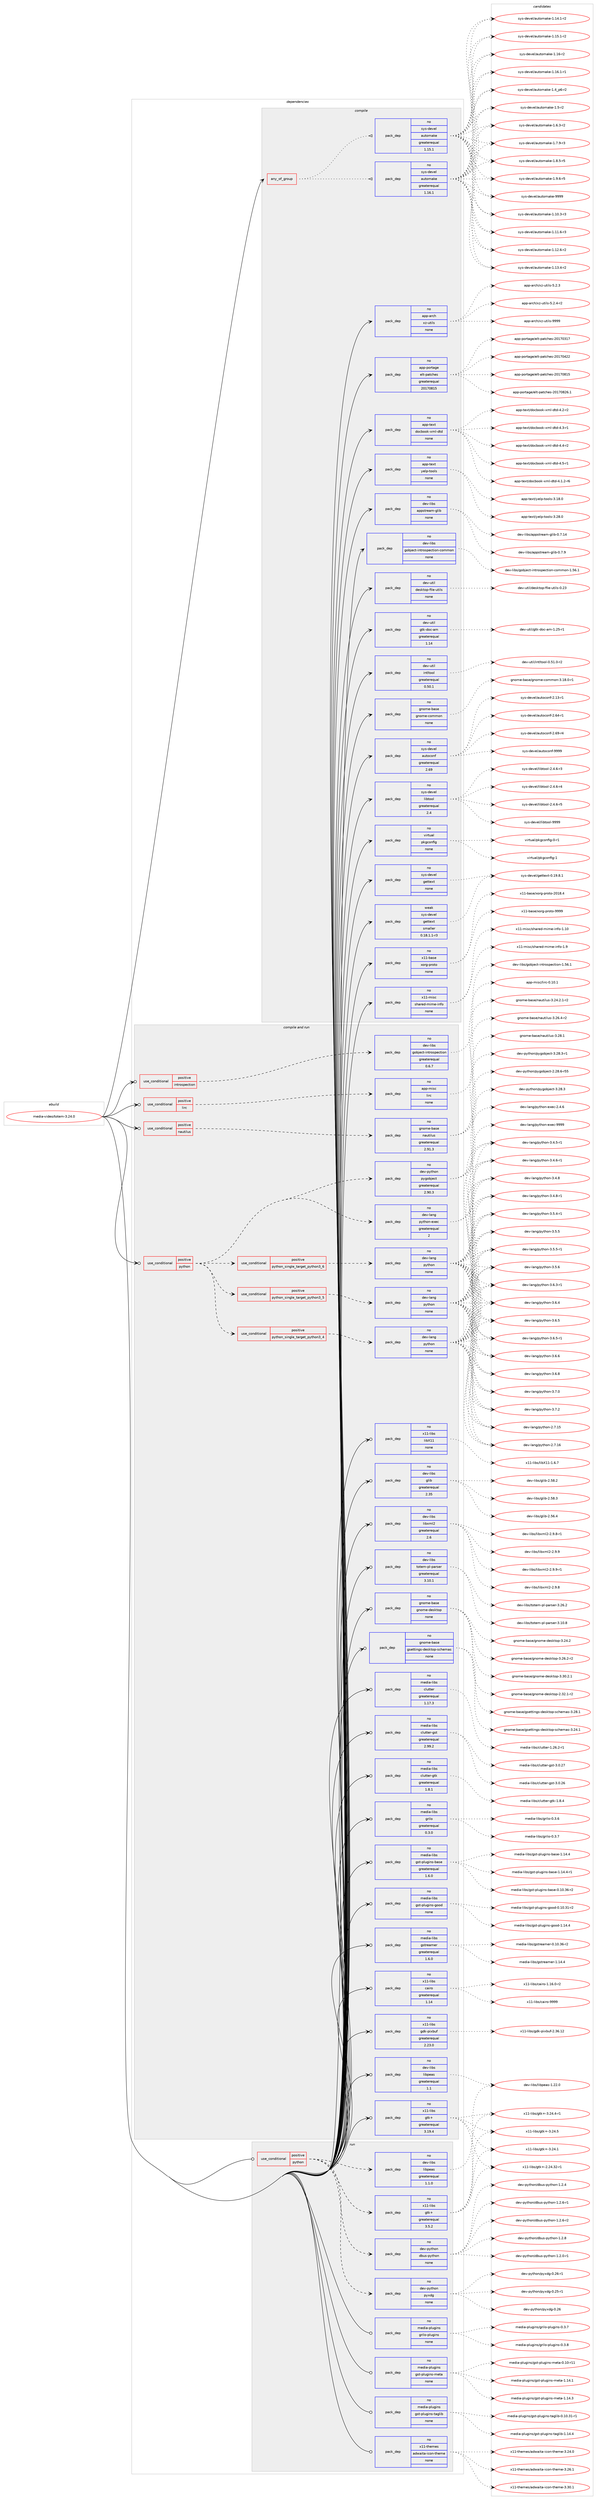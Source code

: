 digraph prolog {

# *************
# Graph options
# *************

newrank=true;
concentrate=true;
compound=true;
graph [rankdir=LR,fontname=Helvetica,fontsize=10,ranksep=1.5];#, ranksep=2.5, nodesep=0.2];
edge  [arrowhead=vee];
node  [fontname=Helvetica,fontsize=10];

# **********
# The ebuild
# **********

subgraph cluster_leftcol {
color=gray;
rank=same;
label=<<i>ebuild</i>>;
id [label="media-video/totem-3.24.0", color=red, width=4, href="../media-video/totem-3.24.0.svg"];
}

# ****************
# The dependencies
# ****************

subgraph cluster_midcol {
color=gray;
label=<<i>dependencies</i>>;
subgraph cluster_compile {
fillcolor="#eeeeee";
style=filled;
label=<<i>compile</i>>;
subgraph any25712 {
dependency1640404 [label=<<TABLE BORDER="0" CELLBORDER="1" CELLSPACING="0" CELLPADDING="4"><TR><TD CELLPADDING="10">any_of_group</TD></TR></TABLE>>, shape=none, color=red];subgraph pack1172874 {
dependency1640405 [label=<<TABLE BORDER="0" CELLBORDER="1" CELLSPACING="0" CELLPADDING="4" WIDTH="220"><TR><TD ROWSPAN="6" CELLPADDING="30">pack_dep</TD></TR><TR><TD WIDTH="110">no</TD></TR><TR><TD>sys-devel</TD></TR><TR><TD>automake</TD></TR><TR><TD>greaterequal</TD></TR><TR><TD>1.16.1</TD></TR></TABLE>>, shape=none, color=blue];
}
dependency1640404:e -> dependency1640405:w [weight=20,style="dotted",arrowhead="oinv"];
subgraph pack1172875 {
dependency1640406 [label=<<TABLE BORDER="0" CELLBORDER="1" CELLSPACING="0" CELLPADDING="4" WIDTH="220"><TR><TD ROWSPAN="6" CELLPADDING="30">pack_dep</TD></TR><TR><TD WIDTH="110">no</TD></TR><TR><TD>sys-devel</TD></TR><TR><TD>automake</TD></TR><TR><TD>greaterequal</TD></TR><TR><TD>1.15.1</TD></TR></TABLE>>, shape=none, color=blue];
}
dependency1640404:e -> dependency1640406:w [weight=20,style="dotted",arrowhead="oinv"];
}
id:e -> dependency1640404:w [weight=20,style="solid",arrowhead="vee"];
subgraph pack1172876 {
dependency1640407 [label=<<TABLE BORDER="0" CELLBORDER="1" CELLSPACING="0" CELLPADDING="4" WIDTH="220"><TR><TD ROWSPAN="6" CELLPADDING="30">pack_dep</TD></TR><TR><TD WIDTH="110">no</TD></TR><TR><TD>app-arch</TD></TR><TR><TD>xz-utils</TD></TR><TR><TD>none</TD></TR><TR><TD></TD></TR></TABLE>>, shape=none, color=blue];
}
id:e -> dependency1640407:w [weight=20,style="solid",arrowhead="vee"];
subgraph pack1172877 {
dependency1640408 [label=<<TABLE BORDER="0" CELLBORDER="1" CELLSPACING="0" CELLPADDING="4" WIDTH="220"><TR><TD ROWSPAN="6" CELLPADDING="30">pack_dep</TD></TR><TR><TD WIDTH="110">no</TD></TR><TR><TD>app-portage</TD></TR><TR><TD>elt-patches</TD></TR><TR><TD>greaterequal</TD></TR><TR><TD>20170815</TD></TR></TABLE>>, shape=none, color=blue];
}
id:e -> dependency1640408:w [weight=20,style="solid",arrowhead="vee"];
subgraph pack1172878 {
dependency1640409 [label=<<TABLE BORDER="0" CELLBORDER="1" CELLSPACING="0" CELLPADDING="4" WIDTH="220"><TR><TD ROWSPAN="6" CELLPADDING="30">pack_dep</TD></TR><TR><TD WIDTH="110">no</TD></TR><TR><TD>app-text</TD></TR><TR><TD>docbook-xml-dtd</TD></TR><TR><TD>none</TD></TR><TR><TD></TD></TR></TABLE>>, shape=none, color=blue];
}
id:e -> dependency1640409:w [weight=20,style="solid",arrowhead="vee"];
subgraph pack1172879 {
dependency1640410 [label=<<TABLE BORDER="0" CELLBORDER="1" CELLSPACING="0" CELLPADDING="4" WIDTH="220"><TR><TD ROWSPAN="6" CELLPADDING="30">pack_dep</TD></TR><TR><TD WIDTH="110">no</TD></TR><TR><TD>app-text</TD></TR><TR><TD>yelp-tools</TD></TR><TR><TD>none</TD></TR><TR><TD></TD></TR></TABLE>>, shape=none, color=blue];
}
id:e -> dependency1640410:w [weight=20,style="solid",arrowhead="vee"];
subgraph pack1172880 {
dependency1640411 [label=<<TABLE BORDER="0" CELLBORDER="1" CELLSPACING="0" CELLPADDING="4" WIDTH="220"><TR><TD ROWSPAN="6" CELLPADDING="30">pack_dep</TD></TR><TR><TD WIDTH="110">no</TD></TR><TR><TD>dev-libs</TD></TR><TR><TD>appstream-glib</TD></TR><TR><TD>none</TD></TR><TR><TD></TD></TR></TABLE>>, shape=none, color=blue];
}
id:e -> dependency1640411:w [weight=20,style="solid",arrowhead="vee"];
subgraph pack1172881 {
dependency1640412 [label=<<TABLE BORDER="0" CELLBORDER="1" CELLSPACING="0" CELLPADDING="4" WIDTH="220"><TR><TD ROWSPAN="6" CELLPADDING="30">pack_dep</TD></TR><TR><TD WIDTH="110">no</TD></TR><TR><TD>dev-libs</TD></TR><TR><TD>gobject-introspection-common</TD></TR><TR><TD>none</TD></TR><TR><TD></TD></TR></TABLE>>, shape=none, color=blue];
}
id:e -> dependency1640412:w [weight=20,style="solid",arrowhead="vee"];
subgraph pack1172882 {
dependency1640413 [label=<<TABLE BORDER="0" CELLBORDER="1" CELLSPACING="0" CELLPADDING="4" WIDTH="220"><TR><TD ROWSPAN="6" CELLPADDING="30">pack_dep</TD></TR><TR><TD WIDTH="110">no</TD></TR><TR><TD>dev-util</TD></TR><TR><TD>desktop-file-utils</TD></TR><TR><TD>none</TD></TR><TR><TD></TD></TR></TABLE>>, shape=none, color=blue];
}
id:e -> dependency1640413:w [weight=20,style="solid",arrowhead="vee"];
subgraph pack1172883 {
dependency1640414 [label=<<TABLE BORDER="0" CELLBORDER="1" CELLSPACING="0" CELLPADDING="4" WIDTH="220"><TR><TD ROWSPAN="6" CELLPADDING="30">pack_dep</TD></TR><TR><TD WIDTH="110">no</TD></TR><TR><TD>dev-util</TD></TR><TR><TD>gtk-doc-am</TD></TR><TR><TD>greaterequal</TD></TR><TR><TD>1.14</TD></TR></TABLE>>, shape=none, color=blue];
}
id:e -> dependency1640414:w [weight=20,style="solid",arrowhead="vee"];
subgraph pack1172884 {
dependency1640415 [label=<<TABLE BORDER="0" CELLBORDER="1" CELLSPACING="0" CELLPADDING="4" WIDTH="220"><TR><TD ROWSPAN="6" CELLPADDING="30">pack_dep</TD></TR><TR><TD WIDTH="110">no</TD></TR><TR><TD>dev-util</TD></TR><TR><TD>intltool</TD></TR><TR><TD>greaterequal</TD></TR><TR><TD>0.50.1</TD></TR></TABLE>>, shape=none, color=blue];
}
id:e -> dependency1640415:w [weight=20,style="solid",arrowhead="vee"];
subgraph pack1172885 {
dependency1640416 [label=<<TABLE BORDER="0" CELLBORDER="1" CELLSPACING="0" CELLPADDING="4" WIDTH="220"><TR><TD ROWSPAN="6" CELLPADDING="30">pack_dep</TD></TR><TR><TD WIDTH="110">no</TD></TR><TR><TD>gnome-base</TD></TR><TR><TD>gnome-common</TD></TR><TR><TD>none</TD></TR><TR><TD></TD></TR></TABLE>>, shape=none, color=blue];
}
id:e -> dependency1640416:w [weight=20,style="solid",arrowhead="vee"];
subgraph pack1172886 {
dependency1640417 [label=<<TABLE BORDER="0" CELLBORDER="1" CELLSPACING="0" CELLPADDING="4" WIDTH="220"><TR><TD ROWSPAN="6" CELLPADDING="30">pack_dep</TD></TR><TR><TD WIDTH="110">no</TD></TR><TR><TD>sys-devel</TD></TR><TR><TD>autoconf</TD></TR><TR><TD>greaterequal</TD></TR><TR><TD>2.69</TD></TR></TABLE>>, shape=none, color=blue];
}
id:e -> dependency1640417:w [weight=20,style="solid",arrowhead="vee"];
subgraph pack1172887 {
dependency1640418 [label=<<TABLE BORDER="0" CELLBORDER="1" CELLSPACING="0" CELLPADDING="4" WIDTH="220"><TR><TD ROWSPAN="6" CELLPADDING="30">pack_dep</TD></TR><TR><TD WIDTH="110">no</TD></TR><TR><TD>sys-devel</TD></TR><TR><TD>gettext</TD></TR><TR><TD>none</TD></TR><TR><TD></TD></TR></TABLE>>, shape=none, color=blue];
}
id:e -> dependency1640418:w [weight=20,style="solid",arrowhead="vee"];
subgraph pack1172888 {
dependency1640419 [label=<<TABLE BORDER="0" CELLBORDER="1" CELLSPACING="0" CELLPADDING="4" WIDTH="220"><TR><TD ROWSPAN="6" CELLPADDING="30">pack_dep</TD></TR><TR><TD WIDTH="110">no</TD></TR><TR><TD>sys-devel</TD></TR><TR><TD>libtool</TD></TR><TR><TD>greaterequal</TD></TR><TR><TD>2.4</TD></TR></TABLE>>, shape=none, color=blue];
}
id:e -> dependency1640419:w [weight=20,style="solid",arrowhead="vee"];
subgraph pack1172889 {
dependency1640420 [label=<<TABLE BORDER="0" CELLBORDER="1" CELLSPACING="0" CELLPADDING="4" WIDTH="220"><TR><TD ROWSPAN="6" CELLPADDING="30">pack_dep</TD></TR><TR><TD WIDTH="110">no</TD></TR><TR><TD>virtual</TD></TR><TR><TD>pkgconfig</TD></TR><TR><TD>none</TD></TR><TR><TD></TD></TR></TABLE>>, shape=none, color=blue];
}
id:e -> dependency1640420:w [weight=20,style="solid",arrowhead="vee"];
subgraph pack1172890 {
dependency1640421 [label=<<TABLE BORDER="0" CELLBORDER="1" CELLSPACING="0" CELLPADDING="4" WIDTH="220"><TR><TD ROWSPAN="6" CELLPADDING="30">pack_dep</TD></TR><TR><TD WIDTH="110">no</TD></TR><TR><TD>x11-base</TD></TR><TR><TD>xorg-proto</TD></TR><TR><TD>none</TD></TR><TR><TD></TD></TR></TABLE>>, shape=none, color=blue];
}
id:e -> dependency1640421:w [weight=20,style="solid",arrowhead="vee"];
subgraph pack1172891 {
dependency1640422 [label=<<TABLE BORDER="0" CELLBORDER="1" CELLSPACING="0" CELLPADDING="4" WIDTH="220"><TR><TD ROWSPAN="6" CELLPADDING="30">pack_dep</TD></TR><TR><TD WIDTH="110">no</TD></TR><TR><TD>x11-misc</TD></TR><TR><TD>shared-mime-info</TD></TR><TR><TD>none</TD></TR><TR><TD></TD></TR></TABLE>>, shape=none, color=blue];
}
id:e -> dependency1640422:w [weight=20,style="solid",arrowhead="vee"];
subgraph pack1172892 {
dependency1640423 [label=<<TABLE BORDER="0" CELLBORDER="1" CELLSPACING="0" CELLPADDING="4" WIDTH="220"><TR><TD ROWSPAN="6" CELLPADDING="30">pack_dep</TD></TR><TR><TD WIDTH="110">weak</TD></TR><TR><TD>sys-devel</TD></TR><TR><TD>gettext</TD></TR><TR><TD>smaller</TD></TR><TR><TD>0.18.1.1-r3</TD></TR></TABLE>>, shape=none, color=blue];
}
id:e -> dependency1640423:w [weight=20,style="solid",arrowhead="vee"];
}
subgraph cluster_compileandrun {
fillcolor="#eeeeee";
style=filled;
label=<<i>compile and run</i>>;
subgraph cond441044 {
dependency1640424 [label=<<TABLE BORDER="0" CELLBORDER="1" CELLSPACING="0" CELLPADDING="4"><TR><TD ROWSPAN="3" CELLPADDING="10">use_conditional</TD></TR><TR><TD>positive</TD></TR><TR><TD>introspection</TD></TR></TABLE>>, shape=none, color=red];
subgraph pack1172893 {
dependency1640425 [label=<<TABLE BORDER="0" CELLBORDER="1" CELLSPACING="0" CELLPADDING="4" WIDTH="220"><TR><TD ROWSPAN="6" CELLPADDING="30">pack_dep</TD></TR><TR><TD WIDTH="110">no</TD></TR><TR><TD>dev-libs</TD></TR><TR><TD>gobject-introspection</TD></TR><TR><TD>greaterequal</TD></TR><TR><TD>0.6.7</TD></TR></TABLE>>, shape=none, color=blue];
}
dependency1640424:e -> dependency1640425:w [weight=20,style="dashed",arrowhead="vee"];
}
id:e -> dependency1640424:w [weight=20,style="solid",arrowhead="odotvee"];
subgraph cond441045 {
dependency1640426 [label=<<TABLE BORDER="0" CELLBORDER="1" CELLSPACING="0" CELLPADDING="4"><TR><TD ROWSPAN="3" CELLPADDING="10">use_conditional</TD></TR><TR><TD>positive</TD></TR><TR><TD>lirc</TD></TR></TABLE>>, shape=none, color=red];
subgraph pack1172894 {
dependency1640427 [label=<<TABLE BORDER="0" CELLBORDER="1" CELLSPACING="0" CELLPADDING="4" WIDTH="220"><TR><TD ROWSPAN="6" CELLPADDING="30">pack_dep</TD></TR><TR><TD WIDTH="110">no</TD></TR><TR><TD>app-misc</TD></TR><TR><TD>lirc</TD></TR><TR><TD>none</TD></TR><TR><TD></TD></TR></TABLE>>, shape=none, color=blue];
}
dependency1640426:e -> dependency1640427:w [weight=20,style="dashed",arrowhead="vee"];
}
id:e -> dependency1640426:w [weight=20,style="solid",arrowhead="odotvee"];
subgraph cond441046 {
dependency1640428 [label=<<TABLE BORDER="0" CELLBORDER="1" CELLSPACING="0" CELLPADDING="4"><TR><TD ROWSPAN="3" CELLPADDING="10">use_conditional</TD></TR><TR><TD>positive</TD></TR><TR><TD>nautilus</TD></TR></TABLE>>, shape=none, color=red];
subgraph pack1172895 {
dependency1640429 [label=<<TABLE BORDER="0" CELLBORDER="1" CELLSPACING="0" CELLPADDING="4" WIDTH="220"><TR><TD ROWSPAN="6" CELLPADDING="30">pack_dep</TD></TR><TR><TD WIDTH="110">no</TD></TR><TR><TD>gnome-base</TD></TR><TR><TD>nautilus</TD></TR><TR><TD>greaterequal</TD></TR><TR><TD>2.91.3</TD></TR></TABLE>>, shape=none, color=blue];
}
dependency1640428:e -> dependency1640429:w [weight=20,style="dashed",arrowhead="vee"];
}
id:e -> dependency1640428:w [weight=20,style="solid",arrowhead="odotvee"];
subgraph cond441047 {
dependency1640430 [label=<<TABLE BORDER="0" CELLBORDER="1" CELLSPACING="0" CELLPADDING="4"><TR><TD ROWSPAN="3" CELLPADDING="10">use_conditional</TD></TR><TR><TD>positive</TD></TR><TR><TD>python</TD></TR></TABLE>>, shape=none, color=red];
subgraph cond441048 {
dependency1640431 [label=<<TABLE BORDER="0" CELLBORDER="1" CELLSPACING="0" CELLPADDING="4"><TR><TD ROWSPAN="3" CELLPADDING="10">use_conditional</TD></TR><TR><TD>positive</TD></TR><TR><TD>python_single_target_python3_4</TD></TR></TABLE>>, shape=none, color=red];
subgraph pack1172896 {
dependency1640432 [label=<<TABLE BORDER="0" CELLBORDER="1" CELLSPACING="0" CELLPADDING="4" WIDTH="220"><TR><TD ROWSPAN="6" CELLPADDING="30">pack_dep</TD></TR><TR><TD WIDTH="110">no</TD></TR><TR><TD>dev-lang</TD></TR><TR><TD>python</TD></TR><TR><TD>none</TD></TR><TR><TD></TD></TR></TABLE>>, shape=none, color=blue];
}
dependency1640431:e -> dependency1640432:w [weight=20,style="dashed",arrowhead="vee"];
}
dependency1640430:e -> dependency1640431:w [weight=20,style="dashed",arrowhead="vee"];
subgraph cond441049 {
dependency1640433 [label=<<TABLE BORDER="0" CELLBORDER="1" CELLSPACING="0" CELLPADDING="4"><TR><TD ROWSPAN="3" CELLPADDING="10">use_conditional</TD></TR><TR><TD>positive</TD></TR><TR><TD>python_single_target_python3_5</TD></TR></TABLE>>, shape=none, color=red];
subgraph pack1172897 {
dependency1640434 [label=<<TABLE BORDER="0" CELLBORDER="1" CELLSPACING="0" CELLPADDING="4" WIDTH="220"><TR><TD ROWSPAN="6" CELLPADDING="30">pack_dep</TD></TR><TR><TD WIDTH="110">no</TD></TR><TR><TD>dev-lang</TD></TR><TR><TD>python</TD></TR><TR><TD>none</TD></TR><TR><TD></TD></TR></TABLE>>, shape=none, color=blue];
}
dependency1640433:e -> dependency1640434:w [weight=20,style="dashed",arrowhead="vee"];
}
dependency1640430:e -> dependency1640433:w [weight=20,style="dashed",arrowhead="vee"];
subgraph cond441050 {
dependency1640435 [label=<<TABLE BORDER="0" CELLBORDER="1" CELLSPACING="0" CELLPADDING="4"><TR><TD ROWSPAN="3" CELLPADDING="10">use_conditional</TD></TR><TR><TD>positive</TD></TR><TR><TD>python_single_target_python3_6</TD></TR></TABLE>>, shape=none, color=red];
subgraph pack1172898 {
dependency1640436 [label=<<TABLE BORDER="0" CELLBORDER="1" CELLSPACING="0" CELLPADDING="4" WIDTH="220"><TR><TD ROWSPAN="6" CELLPADDING="30">pack_dep</TD></TR><TR><TD WIDTH="110">no</TD></TR><TR><TD>dev-lang</TD></TR><TR><TD>python</TD></TR><TR><TD>none</TD></TR><TR><TD></TD></TR></TABLE>>, shape=none, color=blue];
}
dependency1640435:e -> dependency1640436:w [weight=20,style="dashed",arrowhead="vee"];
}
dependency1640430:e -> dependency1640435:w [weight=20,style="dashed",arrowhead="vee"];
subgraph pack1172899 {
dependency1640437 [label=<<TABLE BORDER="0" CELLBORDER="1" CELLSPACING="0" CELLPADDING="4" WIDTH="220"><TR><TD ROWSPAN="6" CELLPADDING="30">pack_dep</TD></TR><TR><TD WIDTH="110">no</TD></TR><TR><TD>dev-lang</TD></TR><TR><TD>python-exec</TD></TR><TR><TD>greaterequal</TD></TR><TR><TD>2</TD></TR></TABLE>>, shape=none, color=blue];
}
dependency1640430:e -> dependency1640437:w [weight=20,style="dashed",arrowhead="vee"];
subgraph pack1172900 {
dependency1640438 [label=<<TABLE BORDER="0" CELLBORDER="1" CELLSPACING="0" CELLPADDING="4" WIDTH="220"><TR><TD ROWSPAN="6" CELLPADDING="30">pack_dep</TD></TR><TR><TD WIDTH="110">no</TD></TR><TR><TD>dev-python</TD></TR><TR><TD>pygobject</TD></TR><TR><TD>greaterequal</TD></TR><TR><TD>2.90.3</TD></TR></TABLE>>, shape=none, color=blue];
}
dependency1640430:e -> dependency1640438:w [weight=20,style="dashed",arrowhead="vee"];
}
id:e -> dependency1640430:w [weight=20,style="solid",arrowhead="odotvee"];
subgraph pack1172901 {
dependency1640439 [label=<<TABLE BORDER="0" CELLBORDER="1" CELLSPACING="0" CELLPADDING="4" WIDTH="220"><TR><TD ROWSPAN="6" CELLPADDING="30">pack_dep</TD></TR><TR><TD WIDTH="110">no</TD></TR><TR><TD>dev-libs</TD></TR><TR><TD>glib</TD></TR><TR><TD>greaterequal</TD></TR><TR><TD>2.35</TD></TR></TABLE>>, shape=none, color=blue];
}
id:e -> dependency1640439:w [weight=20,style="solid",arrowhead="odotvee"];
subgraph pack1172902 {
dependency1640440 [label=<<TABLE BORDER="0" CELLBORDER="1" CELLSPACING="0" CELLPADDING="4" WIDTH="220"><TR><TD ROWSPAN="6" CELLPADDING="30">pack_dep</TD></TR><TR><TD WIDTH="110">no</TD></TR><TR><TD>dev-libs</TD></TR><TR><TD>libpeas</TD></TR><TR><TD>greaterequal</TD></TR><TR><TD>1.1</TD></TR></TABLE>>, shape=none, color=blue];
}
id:e -> dependency1640440:w [weight=20,style="solid",arrowhead="odotvee"];
subgraph pack1172903 {
dependency1640441 [label=<<TABLE BORDER="0" CELLBORDER="1" CELLSPACING="0" CELLPADDING="4" WIDTH="220"><TR><TD ROWSPAN="6" CELLPADDING="30">pack_dep</TD></TR><TR><TD WIDTH="110">no</TD></TR><TR><TD>dev-libs</TD></TR><TR><TD>libxml2</TD></TR><TR><TD>greaterequal</TD></TR><TR><TD>2.6</TD></TR></TABLE>>, shape=none, color=blue];
}
id:e -> dependency1640441:w [weight=20,style="solid",arrowhead="odotvee"];
subgraph pack1172904 {
dependency1640442 [label=<<TABLE BORDER="0" CELLBORDER="1" CELLSPACING="0" CELLPADDING="4" WIDTH="220"><TR><TD ROWSPAN="6" CELLPADDING="30">pack_dep</TD></TR><TR><TD WIDTH="110">no</TD></TR><TR><TD>dev-libs</TD></TR><TR><TD>totem-pl-parser</TD></TR><TR><TD>greaterequal</TD></TR><TR><TD>3.10.1</TD></TR></TABLE>>, shape=none, color=blue];
}
id:e -> dependency1640442:w [weight=20,style="solid",arrowhead="odotvee"];
subgraph pack1172905 {
dependency1640443 [label=<<TABLE BORDER="0" CELLBORDER="1" CELLSPACING="0" CELLPADDING="4" WIDTH="220"><TR><TD ROWSPAN="6" CELLPADDING="30">pack_dep</TD></TR><TR><TD WIDTH="110">no</TD></TR><TR><TD>gnome-base</TD></TR><TR><TD>gnome-desktop</TD></TR><TR><TD>none</TD></TR><TR><TD></TD></TR></TABLE>>, shape=none, color=blue];
}
id:e -> dependency1640443:w [weight=20,style="solid",arrowhead="odotvee"];
subgraph pack1172906 {
dependency1640444 [label=<<TABLE BORDER="0" CELLBORDER="1" CELLSPACING="0" CELLPADDING="4" WIDTH="220"><TR><TD ROWSPAN="6" CELLPADDING="30">pack_dep</TD></TR><TR><TD WIDTH="110">no</TD></TR><TR><TD>gnome-base</TD></TR><TR><TD>gsettings-desktop-schemas</TD></TR><TR><TD>none</TD></TR><TR><TD></TD></TR></TABLE>>, shape=none, color=blue];
}
id:e -> dependency1640444:w [weight=20,style="solid",arrowhead="odotvee"];
subgraph pack1172907 {
dependency1640445 [label=<<TABLE BORDER="0" CELLBORDER="1" CELLSPACING="0" CELLPADDING="4" WIDTH="220"><TR><TD ROWSPAN="6" CELLPADDING="30">pack_dep</TD></TR><TR><TD WIDTH="110">no</TD></TR><TR><TD>media-libs</TD></TR><TR><TD>clutter</TD></TR><TR><TD>greaterequal</TD></TR><TR><TD>1.17.3</TD></TR></TABLE>>, shape=none, color=blue];
}
id:e -> dependency1640445:w [weight=20,style="solid",arrowhead="odotvee"];
subgraph pack1172908 {
dependency1640446 [label=<<TABLE BORDER="0" CELLBORDER="1" CELLSPACING="0" CELLPADDING="4" WIDTH="220"><TR><TD ROWSPAN="6" CELLPADDING="30">pack_dep</TD></TR><TR><TD WIDTH="110">no</TD></TR><TR><TD>media-libs</TD></TR><TR><TD>clutter-gst</TD></TR><TR><TD>greaterequal</TD></TR><TR><TD>2.99.2</TD></TR></TABLE>>, shape=none, color=blue];
}
id:e -> dependency1640446:w [weight=20,style="solid",arrowhead="odotvee"];
subgraph pack1172909 {
dependency1640447 [label=<<TABLE BORDER="0" CELLBORDER="1" CELLSPACING="0" CELLPADDING="4" WIDTH="220"><TR><TD ROWSPAN="6" CELLPADDING="30">pack_dep</TD></TR><TR><TD WIDTH="110">no</TD></TR><TR><TD>media-libs</TD></TR><TR><TD>clutter-gtk</TD></TR><TR><TD>greaterequal</TD></TR><TR><TD>1.8.1</TD></TR></TABLE>>, shape=none, color=blue];
}
id:e -> dependency1640447:w [weight=20,style="solid",arrowhead="odotvee"];
subgraph pack1172910 {
dependency1640448 [label=<<TABLE BORDER="0" CELLBORDER="1" CELLSPACING="0" CELLPADDING="4" WIDTH="220"><TR><TD ROWSPAN="6" CELLPADDING="30">pack_dep</TD></TR><TR><TD WIDTH="110">no</TD></TR><TR><TD>media-libs</TD></TR><TR><TD>grilo</TD></TR><TR><TD>greaterequal</TD></TR><TR><TD>0.3.0</TD></TR></TABLE>>, shape=none, color=blue];
}
id:e -> dependency1640448:w [weight=20,style="solid",arrowhead="odotvee"];
subgraph pack1172911 {
dependency1640449 [label=<<TABLE BORDER="0" CELLBORDER="1" CELLSPACING="0" CELLPADDING="4" WIDTH="220"><TR><TD ROWSPAN="6" CELLPADDING="30">pack_dep</TD></TR><TR><TD WIDTH="110">no</TD></TR><TR><TD>media-libs</TD></TR><TR><TD>gst-plugins-base</TD></TR><TR><TD>greaterequal</TD></TR><TR><TD>1.6.0</TD></TR></TABLE>>, shape=none, color=blue];
}
id:e -> dependency1640449:w [weight=20,style="solid",arrowhead="odotvee"];
subgraph pack1172912 {
dependency1640450 [label=<<TABLE BORDER="0" CELLBORDER="1" CELLSPACING="0" CELLPADDING="4" WIDTH="220"><TR><TD ROWSPAN="6" CELLPADDING="30">pack_dep</TD></TR><TR><TD WIDTH="110">no</TD></TR><TR><TD>media-libs</TD></TR><TR><TD>gst-plugins-good</TD></TR><TR><TD>none</TD></TR><TR><TD></TD></TR></TABLE>>, shape=none, color=blue];
}
id:e -> dependency1640450:w [weight=20,style="solid",arrowhead="odotvee"];
subgraph pack1172913 {
dependency1640451 [label=<<TABLE BORDER="0" CELLBORDER="1" CELLSPACING="0" CELLPADDING="4" WIDTH="220"><TR><TD ROWSPAN="6" CELLPADDING="30">pack_dep</TD></TR><TR><TD WIDTH="110">no</TD></TR><TR><TD>media-libs</TD></TR><TR><TD>gstreamer</TD></TR><TR><TD>greaterequal</TD></TR><TR><TD>1.6.0</TD></TR></TABLE>>, shape=none, color=blue];
}
id:e -> dependency1640451:w [weight=20,style="solid",arrowhead="odotvee"];
subgraph pack1172914 {
dependency1640452 [label=<<TABLE BORDER="0" CELLBORDER="1" CELLSPACING="0" CELLPADDING="4" WIDTH="220"><TR><TD ROWSPAN="6" CELLPADDING="30">pack_dep</TD></TR><TR><TD WIDTH="110">no</TD></TR><TR><TD>x11-libs</TD></TR><TR><TD>cairo</TD></TR><TR><TD>greaterequal</TD></TR><TR><TD>1.14</TD></TR></TABLE>>, shape=none, color=blue];
}
id:e -> dependency1640452:w [weight=20,style="solid",arrowhead="odotvee"];
subgraph pack1172915 {
dependency1640453 [label=<<TABLE BORDER="0" CELLBORDER="1" CELLSPACING="0" CELLPADDING="4" WIDTH="220"><TR><TD ROWSPAN="6" CELLPADDING="30">pack_dep</TD></TR><TR><TD WIDTH="110">no</TD></TR><TR><TD>x11-libs</TD></TR><TR><TD>gdk-pixbuf</TD></TR><TR><TD>greaterequal</TD></TR><TR><TD>2.23.0</TD></TR></TABLE>>, shape=none, color=blue];
}
id:e -> dependency1640453:w [weight=20,style="solid",arrowhead="odotvee"];
subgraph pack1172916 {
dependency1640454 [label=<<TABLE BORDER="0" CELLBORDER="1" CELLSPACING="0" CELLPADDING="4" WIDTH="220"><TR><TD ROWSPAN="6" CELLPADDING="30">pack_dep</TD></TR><TR><TD WIDTH="110">no</TD></TR><TR><TD>x11-libs</TD></TR><TR><TD>gtk+</TD></TR><TR><TD>greaterequal</TD></TR><TR><TD>3.19.4</TD></TR></TABLE>>, shape=none, color=blue];
}
id:e -> dependency1640454:w [weight=20,style="solid",arrowhead="odotvee"];
subgraph pack1172917 {
dependency1640455 [label=<<TABLE BORDER="0" CELLBORDER="1" CELLSPACING="0" CELLPADDING="4" WIDTH="220"><TR><TD ROWSPAN="6" CELLPADDING="30">pack_dep</TD></TR><TR><TD WIDTH="110">no</TD></TR><TR><TD>x11-libs</TD></TR><TR><TD>libX11</TD></TR><TR><TD>none</TD></TR><TR><TD></TD></TR></TABLE>>, shape=none, color=blue];
}
id:e -> dependency1640455:w [weight=20,style="solid",arrowhead="odotvee"];
}
subgraph cluster_run {
fillcolor="#eeeeee";
style=filled;
label=<<i>run</i>>;
subgraph cond441051 {
dependency1640456 [label=<<TABLE BORDER="0" CELLBORDER="1" CELLSPACING="0" CELLPADDING="4"><TR><TD ROWSPAN="3" CELLPADDING="10">use_conditional</TD></TR><TR><TD>positive</TD></TR><TR><TD>python</TD></TR></TABLE>>, shape=none, color=red];
subgraph pack1172918 {
dependency1640457 [label=<<TABLE BORDER="0" CELLBORDER="1" CELLSPACING="0" CELLPADDING="4" WIDTH="220"><TR><TD ROWSPAN="6" CELLPADDING="30">pack_dep</TD></TR><TR><TD WIDTH="110">no</TD></TR><TR><TD>dev-libs</TD></TR><TR><TD>libpeas</TD></TR><TR><TD>greaterequal</TD></TR><TR><TD>1.1.0</TD></TR></TABLE>>, shape=none, color=blue];
}
dependency1640456:e -> dependency1640457:w [weight=20,style="dashed",arrowhead="vee"];
subgraph pack1172919 {
dependency1640458 [label=<<TABLE BORDER="0" CELLBORDER="1" CELLSPACING="0" CELLPADDING="4" WIDTH="220"><TR><TD ROWSPAN="6" CELLPADDING="30">pack_dep</TD></TR><TR><TD WIDTH="110">no</TD></TR><TR><TD>dev-python</TD></TR><TR><TD>pyxdg</TD></TR><TR><TD>none</TD></TR><TR><TD></TD></TR></TABLE>>, shape=none, color=blue];
}
dependency1640456:e -> dependency1640458:w [weight=20,style="dashed",arrowhead="vee"];
subgraph pack1172920 {
dependency1640459 [label=<<TABLE BORDER="0" CELLBORDER="1" CELLSPACING="0" CELLPADDING="4" WIDTH="220"><TR><TD ROWSPAN="6" CELLPADDING="30">pack_dep</TD></TR><TR><TD WIDTH="110">no</TD></TR><TR><TD>dev-python</TD></TR><TR><TD>dbus-python</TD></TR><TR><TD>none</TD></TR><TR><TD></TD></TR></TABLE>>, shape=none, color=blue];
}
dependency1640456:e -> dependency1640459:w [weight=20,style="dashed",arrowhead="vee"];
subgraph pack1172921 {
dependency1640460 [label=<<TABLE BORDER="0" CELLBORDER="1" CELLSPACING="0" CELLPADDING="4" WIDTH="220"><TR><TD ROWSPAN="6" CELLPADDING="30">pack_dep</TD></TR><TR><TD WIDTH="110">no</TD></TR><TR><TD>x11-libs</TD></TR><TR><TD>gtk+</TD></TR><TR><TD>greaterequal</TD></TR><TR><TD>3.5.2</TD></TR></TABLE>>, shape=none, color=blue];
}
dependency1640456:e -> dependency1640460:w [weight=20,style="dashed",arrowhead="vee"];
}
id:e -> dependency1640456:w [weight=20,style="solid",arrowhead="odot"];
subgraph pack1172922 {
dependency1640461 [label=<<TABLE BORDER="0" CELLBORDER="1" CELLSPACING="0" CELLPADDING="4" WIDTH="220"><TR><TD ROWSPAN="6" CELLPADDING="30">pack_dep</TD></TR><TR><TD WIDTH="110">no</TD></TR><TR><TD>media-plugins</TD></TR><TR><TD>grilo-plugins</TD></TR><TR><TD>none</TD></TR><TR><TD></TD></TR></TABLE>>, shape=none, color=blue];
}
id:e -> dependency1640461:w [weight=20,style="solid",arrowhead="odot"];
subgraph pack1172923 {
dependency1640462 [label=<<TABLE BORDER="0" CELLBORDER="1" CELLSPACING="0" CELLPADDING="4" WIDTH="220"><TR><TD ROWSPAN="6" CELLPADDING="30">pack_dep</TD></TR><TR><TD WIDTH="110">no</TD></TR><TR><TD>media-plugins</TD></TR><TR><TD>gst-plugins-meta</TD></TR><TR><TD>none</TD></TR><TR><TD></TD></TR></TABLE>>, shape=none, color=blue];
}
id:e -> dependency1640462:w [weight=20,style="solid",arrowhead="odot"];
subgraph pack1172924 {
dependency1640463 [label=<<TABLE BORDER="0" CELLBORDER="1" CELLSPACING="0" CELLPADDING="4" WIDTH="220"><TR><TD ROWSPAN="6" CELLPADDING="30">pack_dep</TD></TR><TR><TD WIDTH="110">no</TD></TR><TR><TD>media-plugins</TD></TR><TR><TD>gst-plugins-taglib</TD></TR><TR><TD>none</TD></TR><TR><TD></TD></TR></TABLE>>, shape=none, color=blue];
}
id:e -> dependency1640463:w [weight=20,style="solid",arrowhead="odot"];
subgraph pack1172925 {
dependency1640464 [label=<<TABLE BORDER="0" CELLBORDER="1" CELLSPACING="0" CELLPADDING="4" WIDTH="220"><TR><TD ROWSPAN="6" CELLPADDING="30">pack_dep</TD></TR><TR><TD WIDTH="110">no</TD></TR><TR><TD>x11-themes</TD></TR><TR><TD>adwaita-icon-theme</TD></TR><TR><TD>none</TD></TR><TR><TD></TD></TR></TABLE>>, shape=none, color=blue];
}
id:e -> dependency1640464:w [weight=20,style="solid",arrowhead="odot"];
}
}

# **************
# The candidates
# **************

subgraph cluster_choices {
rank=same;
color=gray;
label=<<i>candidates</i>>;

subgraph choice1172874 {
color=black;
nodesep=1;
choice11512111545100101118101108479711711611110997107101454946494846514511451 [label="sys-devel/automake-1.10.3-r3", color=red, width=4,href="../sys-devel/automake-1.10.3-r3.svg"];
choice11512111545100101118101108479711711611110997107101454946494946544511451 [label="sys-devel/automake-1.11.6-r3", color=red, width=4,href="../sys-devel/automake-1.11.6-r3.svg"];
choice11512111545100101118101108479711711611110997107101454946495046544511450 [label="sys-devel/automake-1.12.6-r2", color=red, width=4,href="../sys-devel/automake-1.12.6-r2.svg"];
choice11512111545100101118101108479711711611110997107101454946495146524511450 [label="sys-devel/automake-1.13.4-r2", color=red, width=4,href="../sys-devel/automake-1.13.4-r2.svg"];
choice11512111545100101118101108479711711611110997107101454946495246494511450 [label="sys-devel/automake-1.14.1-r2", color=red, width=4,href="../sys-devel/automake-1.14.1-r2.svg"];
choice11512111545100101118101108479711711611110997107101454946495346494511450 [label="sys-devel/automake-1.15.1-r2", color=red, width=4,href="../sys-devel/automake-1.15.1-r2.svg"];
choice1151211154510010111810110847971171161111099710710145494649544511450 [label="sys-devel/automake-1.16-r2", color=red, width=4,href="../sys-devel/automake-1.16-r2.svg"];
choice11512111545100101118101108479711711611110997107101454946495446494511449 [label="sys-devel/automake-1.16.1-r1", color=red, width=4,href="../sys-devel/automake-1.16.1-r1.svg"];
choice115121115451001011181011084797117116111109971071014549465295112544511450 [label="sys-devel/automake-1.4_p6-r2", color=red, width=4,href="../sys-devel/automake-1.4_p6-r2.svg"];
choice11512111545100101118101108479711711611110997107101454946534511450 [label="sys-devel/automake-1.5-r2", color=red, width=4,href="../sys-devel/automake-1.5-r2.svg"];
choice115121115451001011181011084797117116111109971071014549465446514511450 [label="sys-devel/automake-1.6.3-r2", color=red, width=4,href="../sys-devel/automake-1.6.3-r2.svg"];
choice115121115451001011181011084797117116111109971071014549465546574511451 [label="sys-devel/automake-1.7.9-r3", color=red, width=4,href="../sys-devel/automake-1.7.9-r3.svg"];
choice115121115451001011181011084797117116111109971071014549465646534511453 [label="sys-devel/automake-1.8.5-r5", color=red, width=4,href="../sys-devel/automake-1.8.5-r5.svg"];
choice115121115451001011181011084797117116111109971071014549465746544511453 [label="sys-devel/automake-1.9.6-r5", color=red, width=4,href="../sys-devel/automake-1.9.6-r5.svg"];
choice115121115451001011181011084797117116111109971071014557575757 [label="sys-devel/automake-9999", color=red, width=4,href="../sys-devel/automake-9999.svg"];
dependency1640405:e -> choice11512111545100101118101108479711711611110997107101454946494846514511451:w [style=dotted,weight="100"];
dependency1640405:e -> choice11512111545100101118101108479711711611110997107101454946494946544511451:w [style=dotted,weight="100"];
dependency1640405:e -> choice11512111545100101118101108479711711611110997107101454946495046544511450:w [style=dotted,weight="100"];
dependency1640405:e -> choice11512111545100101118101108479711711611110997107101454946495146524511450:w [style=dotted,weight="100"];
dependency1640405:e -> choice11512111545100101118101108479711711611110997107101454946495246494511450:w [style=dotted,weight="100"];
dependency1640405:e -> choice11512111545100101118101108479711711611110997107101454946495346494511450:w [style=dotted,weight="100"];
dependency1640405:e -> choice1151211154510010111810110847971171161111099710710145494649544511450:w [style=dotted,weight="100"];
dependency1640405:e -> choice11512111545100101118101108479711711611110997107101454946495446494511449:w [style=dotted,weight="100"];
dependency1640405:e -> choice115121115451001011181011084797117116111109971071014549465295112544511450:w [style=dotted,weight="100"];
dependency1640405:e -> choice11512111545100101118101108479711711611110997107101454946534511450:w [style=dotted,weight="100"];
dependency1640405:e -> choice115121115451001011181011084797117116111109971071014549465446514511450:w [style=dotted,weight="100"];
dependency1640405:e -> choice115121115451001011181011084797117116111109971071014549465546574511451:w [style=dotted,weight="100"];
dependency1640405:e -> choice115121115451001011181011084797117116111109971071014549465646534511453:w [style=dotted,weight="100"];
dependency1640405:e -> choice115121115451001011181011084797117116111109971071014549465746544511453:w [style=dotted,weight="100"];
dependency1640405:e -> choice115121115451001011181011084797117116111109971071014557575757:w [style=dotted,weight="100"];
}
subgraph choice1172875 {
color=black;
nodesep=1;
choice11512111545100101118101108479711711611110997107101454946494846514511451 [label="sys-devel/automake-1.10.3-r3", color=red, width=4,href="../sys-devel/automake-1.10.3-r3.svg"];
choice11512111545100101118101108479711711611110997107101454946494946544511451 [label="sys-devel/automake-1.11.6-r3", color=red, width=4,href="../sys-devel/automake-1.11.6-r3.svg"];
choice11512111545100101118101108479711711611110997107101454946495046544511450 [label="sys-devel/automake-1.12.6-r2", color=red, width=4,href="../sys-devel/automake-1.12.6-r2.svg"];
choice11512111545100101118101108479711711611110997107101454946495146524511450 [label="sys-devel/automake-1.13.4-r2", color=red, width=4,href="../sys-devel/automake-1.13.4-r2.svg"];
choice11512111545100101118101108479711711611110997107101454946495246494511450 [label="sys-devel/automake-1.14.1-r2", color=red, width=4,href="../sys-devel/automake-1.14.1-r2.svg"];
choice11512111545100101118101108479711711611110997107101454946495346494511450 [label="sys-devel/automake-1.15.1-r2", color=red, width=4,href="../sys-devel/automake-1.15.1-r2.svg"];
choice1151211154510010111810110847971171161111099710710145494649544511450 [label="sys-devel/automake-1.16-r2", color=red, width=4,href="../sys-devel/automake-1.16-r2.svg"];
choice11512111545100101118101108479711711611110997107101454946495446494511449 [label="sys-devel/automake-1.16.1-r1", color=red, width=4,href="../sys-devel/automake-1.16.1-r1.svg"];
choice115121115451001011181011084797117116111109971071014549465295112544511450 [label="sys-devel/automake-1.4_p6-r2", color=red, width=4,href="../sys-devel/automake-1.4_p6-r2.svg"];
choice11512111545100101118101108479711711611110997107101454946534511450 [label="sys-devel/automake-1.5-r2", color=red, width=4,href="../sys-devel/automake-1.5-r2.svg"];
choice115121115451001011181011084797117116111109971071014549465446514511450 [label="sys-devel/automake-1.6.3-r2", color=red, width=4,href="../sys-devel/automake-1.6.3-r2.svg"];
choice115121115451001011181011084797117116111109971071014549465546574511451 [label="sys-devel/automake-1.7.9-r3", color=red, width=4,href="../sys-devel/automake-1.7.9-r3.svg"];
choice115121115451001011181011084797117116111109971071014549465646534511453 [label="sys-devel/automake-1.8.5-r5", color=red, width=4,href="../sys-devel/automake-1.8.5-r5.svg"];
choice115121115451001011181011084797117116111109971071014549465746544511453 [label="sys-devel/automake-1.9.6-r5", color=red, width=4,href="../sys-devel/automake-1.9.6-r5.svg"];
choice115121115451001011181011084797117116111109971071014557575757 [label="sys-devel/automake-9999", color=red, width=4,href="../sys-devel/automake-9999.svg"];
dependency1640406:e -> choice11512111545100101118101108479711711611110997107101454946494846514511451:w [style=dotted,weight="100"];
dependency1640406:e -> choice11512111545100101118101108479711711611110997107101454946494946544511451:w [style=dotted,weight="100"];
dependency1640406:e -> choice11512111545100101118101108479711711611110997107101454946495046544511450:w [style=dotted,weight="100"];
dependency1640406:e -> choice11512111545100101118101108479711711611110997107101454946495146524511450:w [style=dotted,weight="100"];
dependency1640406:e -> choice11512111545100101118101108479711711611110997107101454946495246494511450:w [style=dotted,weight="100"];
dependency1640406:e -> choice11512111545100101118101108479711711611110997107101454946495346494511450:w [style=dotted,weight="100"];
dependency1640406:e -> choice1151211154510010111810110847971171161111099710710145494649544511450:w [style=dotted,weight="100"];
dependency1640406:e -> choice11512111545100101118101108479711711611110997107101454946495446494511449:w [style=dotted,weight="100"];
dependency1640406:e -> choice115121115451001011181011084797117116111109971071014549465295112544511450:w [style=dotted,weight="100"];
dependency1640406:e -> choice11512111545100101118101108479711711611110997107101454946534511450:w [style=dotted,weight="100"];
dependency1640406:e -> choice115121115451001011181011084797117116111109971071014549465446514511450:w [style=dotted,weight="100"];
dependency1640406:e -> choice115121115451001011181011084797117116111109971071014549465546574511451:w [style=dotted,weight="100"];
dependency1640406:e -> choice115121115451001011181011084797117116111109971071014549465646534511453:w [style=dotted,weight="100"];
dependency1640406:e -> choice115121115451001011181011084797117116111109971071014549465746544511453:w [style=dotted,weight="100"];
dependency1640406:e -> choice115121115451001011181011084797117116111109971071014557575757:w [style=dotted,weight="100"];
}
subgraph choice1172876 {
color=black;
nodesep=1;
choice971121124597114991044712012245117116105108115455346504651 [label="app-arch/xz-utils-5.2.3", color=red, width=4,href="../app-arch/xz-utils-5.2.3.svg"];
choice9711211245971149910447120122451171161051081154553465046524511450 [label="app-arch/xz-utils-5.2.4-r2", color=red, width=4,href="../app-arch/xz-utils-5.2.4-r2.svg"];
choice9711211245971149910447120122451171161051081154557575757 [label="app-arch/xz-utils-9999", color=red, width=4,href="../app-arch/xz-utils-9999.svg"];
dependency1640407:e -> choice971121124597114991044712012245117116105108115455346504651:w [style=dotted,weight="100"];
dependency1640407:e -> choice9711211245971149910447120122451171161051081154553465046524511450:w [style=dotted,weight="100"];
dependency1640407:e -> choice9711211245971149910447120122451171161051081154557575757:w [style=dotted,weight="100"];
}
subgraph choice1172877 {
color=black;
nodesep=1;
choice97112112451121111141169710310147101108116451129711699104101115455048495548514955 [label="app-portage/elt-patches-20170317", color=red, width=4,href="../app-portage/elt-patches-20170317.svg"];
choice97112112451121111141169710310147101108116451129711699104101115455048495548525050 [label="app-portage/elt-patches-20170422", color=red, width=4,href="../app-portage/elt-patches-20170422.svg"];
choice97112112451121111141169710310147101108116451129711699104101115455048495548564953 [label="app-portage/elt-patches-20170815", color=red, width=4,href="../app-portage/elt-patches-20170815.svg"];
choice971121124511211111411697103101471011081164511297116991041011154550484955485650544649 [label="app-portage/elt-patches-20170826.1", color=red, width=4,href="../app-portage/elt-patches-20170826.1.svg"];
dependency1640408:e -> choice97112112451121111141169710310147101108116451129711699104101115455048495548514955:w [style=dotted,weight="100"];
dependency1640408:e -> choice97112112451121111141169710310147101108116451129711699104101115455048495548525050:w [style=dotted,weight="100"];
dependency1640408:e -> choice97112112451121111141169710310147101108116451129711699104101115455048495548564953:w [style=dotted,weight="100"];
dependency1640408:e -> choice971121124511211111411697103101471011081164511297116991041011154550484955485650544649:w [style=dotted,weight="100"];
}
subgraph choice1172878 {
color=black;
nodesep=1;
choice971121124511610112011647100111999811111110745120109108451001161004552464946504511454 [label="app-text/docbook-xml-dtd-4.1.2-r6", color=red, width=4,href="../app-text/docbook-xml-dtd-4.1.2-r6.svg"];
choice97112112451161011201164710011199981111111074512010910845100116100455246504511450 [label="app-text/docbook-xml-dtd-4.2-r2", color=red, width=4,href="../app-text/docbook-xml-dtd-4.2-r2.svg"];
choice97112112451161011201164710011199981111111074512010910845100116100455246514511449 [label="app-text/docbook-xml-dtd-4.3-r1", color=red, width=4,href="../app-text/docbook-xml-dtd-4.3-r1.svg"];
choice97112112451161011201164710011199981111111074512010910845100116100455246524511450 [label="app-text/docbook-xml-dtd-4.4-r2", color=red, width=4,href="../app-text/docbook-xml-dtd-4.4-r2.svg"];
choice97112112451161011201164710011199981111111074512010910845100116100455246534511449 [label="app-text/docbook-xml-dtd-4.5-r1", color=red, width=4,href="../app-text/docbook-xml-dtd-4.5-r1.svg"];
dependency1640409:e -> choice971121124511610112011647100111999811111110745120109108451001161004552464946504511454:w [style=dotted,weight="100"];
dependency1640409:e -> choice97112112451161011201164710011199981111111074512010910845100116100455246504511450:w [style=dotted,weight="100"];
dependency1640409:e -> choice97112112451161011201164710011199981111111074512010910845100116100455246514511449:w [style=dotted,weight="100"];
dependency1640409:e -> choice97112112451161011201164710011199981111111074512010910845100116100455246524511450:w [style=dotted,weight="100"];
dependency1640409:e -> choice97112112451161011201164710011199981111111074512010910845100116100455246534511449:w [style=dotted,weight="100"];
}
subgraph choice1172879 {
color=black;
nodesep=1;
choice9711211245116101120116471211011081124511611111110811545514649564648 [label="app-text/yelp-tools-3.18.0", color=red, width=4,href="../app-text/yelp-tools-3.18.0.svg"];
choice9711211245116101120116471211011081124511611111110811545514650564648 [label="app-text/yelp-tools-3.28.0", color=red, width=4,href="../app-text/yelp-tools-3.28.0.svg"];
dependency1640410:e -> choice9711211245116101120116471211011081124511611111110811545514649564648:w [style=dotted,weight="100"];
dependency1640410:e -> choice9711211245116101120116471211011081124511611111110811545514650564648:w [style=dotted,weight="100"];
}
subgraph choice1172880 {
color=black;
nodesep=1;
choice1001011184510810598115479711211211511611410197109451031081059845484655464952 [label="dev-libs/appstream-glib-0.7.14", color=red, width=4,href="../dev-libs/appstream-glib-0.7.14.svg"];
choice10010111845108105981154797112112115116114101971094510310810598454846554657 [label="dev-libs/appstream-glib-0.7.9", color=red, width=4,href="../dev-libs/appstream-glib-0.7.9.svg"];
dependency1640411:e -> choice1001011184510810598115479711211211511611410197109451031081059845484655464952:w [style=dotted,weight="100"];
dependency1640411:e -> choice10010111845108105981154797112112115116114101971094510310810598454846554657:w [style=dotted,weight="100"];
}
subgraph choice1172881 {
color=black;
nodesep=1;
choice10010111845108105981154710311198106101991164510511011611411111511210199116105111110459911110910911111045494653544649 [label="dev-libs/gobject-introspection-common-1.56.1", color=red, width=4,href="../dev-libs/gobject-introspection-common-1.56.1.svg"];
dependency1640412:e -> choice10010111845108105981154710311198106101991164510511011611411111511210199116105111110459911110910911111045494653544649:w [style=dotted,weight="100"];
}
subgraph choice1172882 {
color=black;
nodesep=1;
choice100101118451171161051084710010111510711611111245102105108101451171161051081154548465051 [label="dev-util/desktop-file-utils-0.23", color=red, width=4,href="../dev-util/desktop-file-utils-0.23.svg"];
dependency1640413:e -> choice100101118451171161051084710010111510711611111245102105108101451171161051081154548465051:w [style=dotted,weight="100"];
}
subgraph choice1172883 {
color=black;
nodesep=1;
choice10010111845117116105108471031161074510011199459710945494650534511449 [label="dev-util/gtk-doc-am-1.25-r1", color=red, width=4,href="../dev-util/gtk-doc-am-1.25-r1.svg"];
dependency1640414:e -> choice10010111845117116105108471031161074510011199459710945494650534511449:w [style=dotted,weight="100"];
}
subgraph choice1172884 {
color=black;
nodesep=1;
choice1001011184511711610510847105110116108116111111108454846534946484511450 [label="dev-util/intltool-0.51.0-r2", color=red, width=4,href="../dev-util/intltool-0.51.0-r2.svg"];
dependency1640415:e -> choice1001011184511711610510847105110116108116111111108454846534946484511450:w [style=dotted,weight="100"];
}
subgraph choice1172885 {
color=black;
nodesep=1;
choice103110111109101459897115101471031101111091014599111109109111110455146495646484511449 [label="gnome-base/gnome-common-3.18.0-r1", color=red, width=4,href="../gnome-base/gnome-common-3.18.0-r1.svg"];
dependency1640416:e -> choice103110111109101459897115101471031101111091014599111109109111110455146495646484511449:w [style=dotted,weight="100"];
}
subgraph choice1172886 {
color=black;
nodesep=1;
choice1151211154510010111810110847971171161119911111010245504649514511449 [label="sys-devel/autoconf-2.13-r1", color=red, width=4,href="../sys-devel/autoconf-2.13-r1.svg"];
choice1151211154510010111810110847971171161119911111010245504654524511449 [label="sys-devel/autoconf-2.64-r1", color=red, width=4,href="../sys-devel/autoconf-2.64-r1.svg"];
choice1151211154510010111810110847971171161119911111010245504654574511452 [label="sys-devel/autoconf-2.69-r4", color=red, width=4,href="../sys-devel/autoconf-2.69-r4.svg"];
choice115121115451001011181011084797117116111991111101024557575757 [label="sys-devel/autoconf-9999", color=red, width=4,href="../sys-devel/autoconf-9999.svg"];
dependency1640417:e -> choice1151211154510010111810110847971171161119911111010245504649514511449:w [style=dotted,weight="100"];
dependency1640417:e -> choice1151211154510010111810110847971171161119911111010245504654524511449:w [style=dotted,weight="100"];
dependency1640417:e -> choice1151211154510010111810110847971171161119911111010245504654574511452:w [style=dotted,weight="100"];
dependency1640417:e -> choice115121115451001011181011084797117116111991111101024557575757:w [style=dotted,weight="100"];
}
subgraph choice1172887 {
color=black;
nodesep=1;
choice1151211154510010111810110847103101116116101120116454846495746564649 [label="sys-devel/gettext-0.19.8.1", color=red, width=4,href="../sys-devel/gettext-0.19.8.1.svg"];
dependency1640418:e -> choice1151211154510010111810110847103101116116101120116454846495746564649:w [style=dotted,weight="100"];
}
subgraph choice1172888 {
color=black;
nodesep=1;
choice1151211154510010111810110847108105981161111111084550465246544511451 [label="sys-devel/libtool-2.4.6-r3", color=red, width=4,href="../sys-devel/libtool-2.4.6-r3.svg"];
choice1151211154510010111810110847108105981161111111084550465246544511452 [label="sys-devel/libtool-2.4.6-r4", color=red, width=4,href="../sys-devel/libtool-2.4.6-r4.svg"];
choice1151211154510010111810110847108105981161111111084550465246544511453 [label="sys-devel/libtool-2.4.6-r5", color=red, width=4,href="../sys-devel/libtool-2.4.6-r5.svg"];
choice1151211154510010111810110847108105981161111111084557575757 [label="sys-devel/libtool-9999", color=red, width=4,href="../sys-devel/libtool-9999.svg"];
dependency1640419:e -> choice1151211154510010111810110847108105981161111111084550465246544511451:w [style=dotted,weight="100"];
dependency1640419:e -> choice1151211154510010111810110847108105981161111111084550465246544511452:w [style=dotted,weight="100"];
dependency1640419:e -> choice1151211154510010111810110847108105981161111111084550465246544511453:w [style=dotted,weight="100"];
dependency1640419:e -> choice1151211154510010111810110847108105981161111111084557575757:w [style=dotted,weight="100"];
}
subgraph choice1172889 {
color=black;
nodesep=1;
choice11810511411611797108471121071039911111010210510345484511449 [label="virtual/pkgconfig-0-r1", color=red, width=4,href="../virtual/pkgconfig-0-r1.svg"];
choice1181051141161179710847112107103991111101021051034549 [label="virtual/pkgconfig-1", color=red, width=4,href="../virtual/pkgconfig-1.svg"];
dependency1640420:e -> choice11810511411611797108471121071039911111010210510345484511449:w [style=dotted,weight="100"];
dependency1640420:e -> choice1181051141161179710847112107103991111101021051034549:w [style=dotted,weight="100"];
}
subgraph choice1172890 {
color=black;
nodesep=1;
choice1204949459897115101471201111141034511211411111611145504849564652 [label="x11-base/xorg-proto-2018.4", color=red, width=4,href="../x11-base/xorg-proto-2018.4.svg"];
choice120494945989711510147120111114103451121141111161114557575757 [label="x11-base/xorg-proto-9999", color=red, width=4,href="../x11-base/xorg-proto-9999.svg"];
dependency1640421:e -> choice1204949459897115101471201111141034511211411111611145504849564652:w [style=dotted,weight="100"];
dependency1640421:e -> choice120494945989711510147120111114103451121141111161114557575757:w [style=dotted,weight="100"];
}
subgraph choice1172891 {
color=black;
nodesep=1;
choice12049494510910511599471151049711410110045109105109101451051101021114549464948 [label="x11-misc/shared-mime-info-1.10", color=red, width=4,href="../x11-misc/shared-mime-info-1.10.svg"];
choice120494945109105115994711510497114101100451091051091014510511010211145494657 [label="x11-misc/shared-mime-info-1.9", color=red, width=4,href="../x11-misc/shared-mime-info-1.9.svg"];
dependency1640422:e -> choice12049494510910511599471151049711410110045109105109101451051101021114549464948:w [style=dotted,weight="100"];
dependency1640422:e -> choice120494945109105115994711510497114101100451091051091014510511010211145494657:w [style=dotted,weight="100"];
}
subgraph choice1172892 {
color=black;
nodesep=1;
choice1151211154510010111810110847103101116116101120116454846495746564649 [label="sys-devel/gettext-0.19.8.1", color=red, width=4,href="../sys-devel/gettext-0.19.8.1.svg"];
dependency1640423:e -> choice1151211154510010111810110847103101116116101120116454846495746564649:w [style=dotted,weight="100"];
}
subgraph choice1172893 {
color=black;
nodesep=1;
choice1001011184510810598115471031119810610199116451051101161141111151121019911610511111045494653544649 [label="dev-libs/gobject-introspection-1.56.1", color=red, width=4,href="../dev-libs/gobject-introspection-1.56.1.svg"];
dependency1640425:e -> choice1001011184510810598115471031119810610199116451051101161141111151121019911610511111045494653544649:w [style=dotted,weight="100"];
}
subgraph choice1172894 {
color=black;
nodesep=1;
choice971121124510910511599471081051149945484649484649 [label="app-misc/lirc-0.10.1", color=red, width=4,href="../app-misc/lirc-0.10.1.svg"];
dependency1640427:e -> choice971121124510910511599471081051149945484649484649:w [style=dotted,weight="100"];
}
subgraph choice1172895 {
color=black;
nodesep=1;
choice10311011110910145989711510147110971171161051081171154551465052465046494511450 [label="gnome-base/nautilus-3.24.2.1-r2", color=red, width=4,href="../gnome-base/nautilus-3.24.2.1-r2.svg"];
choice1031101111091014598971151014711097117116105108117115455146505446524511450 [label="gnome-base/nautilus-3.26.4-r2", color=red, width=4,href="../gnome-base/nautilus-3.26.4-r2.svg"];
choice103110111109101459897115101471109711711610510811711545514650564649 [label="gnome-base/nautilus-3.28.1", color=red, width=4,href="../gnome-base/nautilus-3.28.1.svg"];
dependency1640429:e -> choice10311011110910145989711510147110971171161051081171154551465052465046494511450:w [style=dotted,weight="100"];
dependency1640429:e -> choice1031101111091014598971151014711097117116105108117115455146505446524511450:w [style=dotted,weight="100"];
dependency1640429:e -> choice103110111109101459897115101471109711711610510811711545514650564649:w [style=dotted,weight="100"];
}
subgraph choice1172896 {
color=black;
nodesep=1;
choice10010111845108971101034711212111610411111045504655464953 [label="dev-lang/python-2.7.15", color=red, width=4,href="../dev-lang/python-2.7.15.svg"];
choice10010111845108971101034711212111610411111045504655464954 [label="dev-lang/python-2.7.16", color=red, width=4,href="../dev-lang/python-2.7.16.svg"];
choice1001011184510897110103471121211161041111104551465246534511449 [label="dev-lang/python-3.4.5-r1", color=red, width=4,href="../dev-lang/python-3.4.5-r1.svg"];
choice1001011184510897110103471121211161041111104551465246544511449 [label="dev-lang/python-3.4.6-r1", color=red, width=4,href="../dev-lang/python-3.4.6-r1.svg"];
choice100101118451089711010347112121116104111110455146524656 [label="dev-lang/python-3.4.8", color=red, width=4,href="../dev-lang/python-3.4.8.svg"];
choice1001011184510897110103471121211161041111104551465246564511449 [label="dev-lang/python-3.4.8-r1", color=red, width=4,href="../dev-lang/python-3.4.8-r1.svg"];
choice1001011184510897110103471121211161041111104551465346524511449 [label="dev-lang/python-3.5.4-r1", color=red, width=4,href="../dev-lang/python-3.5.4-r1.svg"];
choice100101118451089711010347112121116104111110455146534653 [label="dev-lang/python-3.5.5", color=red, width=4,href="../dev-lang/python-3.5.5.svg"];
choice1001011184510897110103471121211161041111104551465346534511449 [label="dev-lang/python-3.5.5-r1", color=red, width=4,href="../dev-lang/python-3.5.5-r1.svg"];
choice100101118451089711010347112121116104111110455146534654 [label="dev-lang/python-3.5.6", color=red, width=4,href="../dev-lang/python-3.5.6.svg"];
choice1001011184510897110103471121211161041111104551465446514511449 [label="dev-lang/python-3.6.3-r1", color=red, width=4,href="../dev-lang/python-3.6.3-r1.svg"];
choice100101118451089711010347112121116104111110455146544652 [label="dev-lang/python-3.6.4", color=red, width=4,href="../dev-lang/python-3.6.4.svg"];
choice100101118451089711010347112121116104111110455146544653 [label="dev-lang/python-3.6.5", color=red, width=4,href="../dev-lang/python-3.6.5.svg"];
choice1001011184510897110103471121211161041111104551465446534511449 [label="dev-lang/python-3.6.5-r1", color=red, width=4,href="../dev-lang/python-3.6.5-r1.svg"];
choice100101118451089711010347112121116104111110455146544654 [label="dev-lang/python-3.6.6", color=red, width=4,href="../dev-lang/python-3.6.6.svg"];
choice100101118451089711010347112121116104111110455146544656 [label="dev-lang/python-3.6.8", color=red, width=4,href="../dev-lang/python-3.6.8.svg"];
choice100101118451089711010347112121116104111110455146554648 [label="dev-lang/python-3.7.0", color=red, width=4,href="../dev-lang/python-3.7.0.svg"];
choice100101118451089711010347112121116104111110455146554650 [label="dev-lang/python-3.7.2", color=red, width=4,href="../dev-lang/python-3.7.2.svg"];
dependency1640432:e -> choice10010111845108971101034711212111610411111045504655464953:w [style=dotted,weight="100"];
dependency1640432:e -> choice10010111845108971101034711212111610411111045504655464954:w [style=dotted,weight="100"];
dependency1640432:e -> choice1001011184510897110103471121211161041111104551465246534511449:w [style=dotted,weight="100"];
dependency1640432:e -> choice1001011184510897110103471121211161041111104551465246544511449:w [style=dotted,weight="100"];
dependency1640432:e -> choice100101118451089711010347112121116104111110455146524656:w [style=dotted,weight="100"];
dependency1640432:e -> choice1001011184510897110103471121211161041111104551465246564511449:w [style=dotted,weight="100"];
dependency1640432:e -> choice1001011184510897110103471121211161041111104551465346524511449:w [style=dotted,weight="100"];
dependency1640432:e -> choice100101118451089711010347112121116104111110455146534653:w [style=dotted,weight="100"];
dependency1640432:e -> choice1001011184510897110103471121211161041111104551465346534511449:w [style=dotted,weight="100"];
dependency1640432:e -> choice100101118451089711010347112121116104111110455146534654:w [style=dotted,weight="100"];
dependency1640432:e -> choice1001011184510897110103471121211161041111104551465446514511449:w [style=dotted,weight="100"];
dependency1640432:e -> choice100101118451089711010347112121116104111110455146544652:w [style=dotted,weight="100"];
dependency1640432:e -> choice100101118451089711010347112121116104111110455146544653:w [style=dotted,weight="100"];
dependency1640432:e -> choice1001011184510897110103471121211161041111104551465446534511449:w [style=dotted,weight="100"];
dependency1640432:e -> choice100101118451089711010347112121116104111110455146544654:w [style=dotted,weight="100"];
dependency1640432:e -> choice100101118451089711010347112121116104111110455146544656:w [style=dotted,weight="100"];
dependency1640432:e -> choice100101118451089711010347112121116104111110455146554648:w [style=dotted,weight="100"];
dependency1640432:e -> choice100101118451089711010347112121116104111110455146554650:w [style=dotted,weight="100"];
}
subgraph choice1172897 {
color=black;
nodesep=1;
choice10010111845108971101034711212111610411111045504655464953 [label="dev-lang/python-2.7.15", color=red, width=4,href="../dev-lang/python-2.7.15.svg"];
choice10010111845108971101034711212111610411111045504655464954 [label="dev-lang/python-2.7.16", color=red, width=4,href="../dev-lang/python-2.7.16.svg"];
choice1001011184510897110103471121211161041111104551465246534511449 [label="dev-lang/python-3.4.5-r1", color=red, width=4,href="../dev-lang/python-3.4.5-r1.svg"];
choice1001011184510897110103471121211161041111104551465246544511449 [label="dev-lang/python-3.4.6-r1", color=red, width=4,href="../dev-lang/python-3.4.6-r1.svg"];
choice100101118451089711010347112121116104111110455146524656 [label="dev-lang/python-3.4.8", color=red, width=4,href="../dev-lang/python-3.4.8.svg"];
choice1001011184510897110103471121211161041111104551465246564511449 [label="dev-lang/python-3.4.8-r1", color=red, width=4,href="../dev-lang/python-3.4.8-r1.svg"];
choice1001011184510897110103471121211161041111104551465346524511449 [label="dev-lang/python-3.5.4-r1", color=red, width=4,href="../dev-lang/python-3.5.4-r1.svg"];
choice100101118451089711010347112121116104111110455146534653 [label="dev-lang/python-3.5.5", color=red, width=4,href="../dev-lang/python-3.5.5.svg"];
choice1001011184510897110103471121211161041111104551465346534511449 [label="dev-lang/python-3.5.5-r1", color=red, width=4,href="../dev-lang/python-3.5.5-r1.svg"];
choice100101118451089711010347112121116104111110455146534654 [label="dev-lang/python-3.5.6", color=red, width=4,href="../dev-lang/python-3.5.6.svg"];
choice1001011184510897110103471121211161041111104551465446514511449 [label="dev-lang/python-3.6.3-r1", color=red, width=4,href="../dev-lang/python-3.6.3-r1.svg"];
choice100101118451089711010347112121116104111110455146544652 [label="dev-lang/python-3.6.4", color=red, width=4,href="../dev-lang/python-3.6.4.svg"];
choice100101118451089711010347112121116104111110455146544653 [label="dev-lang/python-3.6.5", color=red, width=4,href="../dev-lang/python-3.6.5.svg"];
choice1001011184510897110103471121211161041111104551465446534511449 [label="dev-lang/python-3.6.5-r1", color=red, width=4,href="../dev-lang/python-3.6.5-r1.svg"];
choice100101118451089711010347112121116104111110455146544654 [label="dev-lang/python-3.6.6", color=red, width=4,href="../dev-lang/python-3.6.6.svg"];
choice100101118451089711010347112121116104111110455146544656 [label="dev-lang/python-3.6.8", color=red, width=4,href="../dev-lang/python-3.6.8.svg"];
choice100101118451089711010347112121116104111110455146554648 [label="dev-lang/python-3.7.0", color=red, width=4,href="../dev-lang/python-3.7.0.svg"];
choice100101118451089711010347112121116104111110455146554650 [label="dev-lang/python-3.7.2", color=red, width=4,href="../dev-lang/python-3.7.2.svg"];
dependency1640434:e -> choice10010111845108971101034711212111610411111045504655464953:w [style=dotted,weight="100"];
dependency1640434:e -> choice10010111845108971101034711212111610411111045504655464954:w [style=dotted,weight="100"];
dependency1640434:e -> choice1001011184510897110103471121211161041111104551465246534511449:w [style=dotted,weight="100"];
dependency1640434:e -> choice1001011184510897110103471121211161041111104551465246544511449:w [style=dotted,weight="100"];
dependency1640434:e -> choice100101118451089711010347112121116104111110455146524656:w [style=dotted,weight="100"];
dependency1640434:e -> choice1001011184510897110103471121211161041111104551465246564511449:w [style=dotted,weight="100"];
dependency1640434:e -> choice1001011184510897110103471121211161041111104551465346524511449:w [style=dotted,weight="100"];
dependency1640434:e -> choice100101118451089711010347112121116104111110455146534653:w [style=dotted,weight="100"];
dependency1640434:e -> choice1001011184510897110103471121211161041111104551465346534511449:w [style=dotted,weight="100"];
dependency1640434:e -> choice100101118451089711010347112121116104111110455146534654:w [style=dotted,weight="100"];
dependency1640434:e -> choice1001011184510897110103471121211161041111104551465446514511449:w [style=dotted,weight="100"];
dependency1640434:e -> choice100101118451089711010347112121116104111110455146544652:w [style=dotted,weight="100"];
dependency1640434:e -> choice100101118451089711010347112121116104111110455146544653:w [style=dotted,weight="100"];
dependency1640434:e -> choice1001011184510897110103471121211161041111104551465446534511449:w [style=dotted,weight="100"];
dependency1640434:e -> choice100101118451089711010347112121116104111110455146544654:w [style=dotted,weight="100"];
dependency1640434:e -> choice100101118451089711010347112121116104111110455146544656:w [style=dotted,weight="100"];
dependency1640434:e -> choice100101118451089711010347112121116104111110455146554648:w [style=dotted,weight="100"];
dependency1640434:e -> choice100101118451089711010347112121116104111110455146554650:w [style=dotted,weight="100"];
}
subgraph choice1172898 {
color=black;
nodesep=1;
choice10010111845108971101034711212111610411111045504655464953 [label="dev-lang/python-2.7.15", color=red, width=4,href="../dev-lang/python-2.7.15.svg"];
choice10010111845108971101034711212111610411111045504655464954 [label="dev-lang/python-2.7.16", color=red, width=4,href="../dev-lang/python-2.7.16.svg"];
choice1001011184510897110103471121211161041111104551465246534511449 [label="dev-lang/python-3.4.5-r1", color=red, width=4,href="../dev-lang/python-3.4.5-r1.svg"];
choice1001011184510897110103471121211161041111104551465246544511449 [label="dev-lang/python-3.4.6-r1", color=red, width=4,href="../dev-lang/python-3.4.6-r1.svg"];
choice100101118451089711010347112121116104111110455146524656 [label="dev-lang/python-3.4.8", color=red, width=4,href="../dev-lang/python-3.4.8.svg"];
choice1001011184510897110103471121211161041111104551465246564511449 [label="dev-lang/python-3.4.8-r1", color=red, width=4,href="../dev-lang/python-3.4.8-r1.svg"];
choice1001011184510897110103471121211161041111104551465346524511449 [label="dev-lang/python-3.5.4-r1", color=red, width=4,href="../dev-lang/python-3.5.4-r1.svg"];
choice100101118451089711010347112121116104111110455146534653 [label="dev-lang/python-3.5.5", color=red, width=4,href="../dev-lang/python-3.5.5.svg"];
choice1001011184510897110103471121211161041111104551465346534511449 [label="dev-lang/python-3.5.5-r1", color=red, width=4,href="../dev-lang/python-3.5.5-r1.svg"];
choice100101118451089711010347112121116104111110455146534654 [label="dev-lang/python-3.5.6", color=red, width=4,href="../dev-lang/python-3.5.6.svg"];
choice1001011184510897110103471121211161041111104551465446514511449 [label="dev-lang/python-3.6.3-r1", color=red, width=4,href="../dev-lang/python-3.6.3-r1.svg"];
choice100101118451089711010347112121116104111110455146544652 [label="dev-lang/python-3.6.4", color=red, width=4,href="../dev-lang/python-3.6.4.svg"];
choice100101118451089711010347112121116104111110455146544653 [label="dev-lang/python-3.6.5", color=red, width=4,href="../dev-lang/python-3.6.5.svg"];
choice1001011184510897110103471121211161041111104551465446534511449 [label="dev-lang/python-3.6.5-r1", color=red, width=4,href="../dev-lang/python-3.6.5-r1.svg"];
choice100101118451089711010347112121116104111110455146544654 [label="dev-lang/python-3.6.6", color=red, width=4,href="../dev-lang/python-3.6.6.svg"];
choice100101118451089711010347112121116104111110455146544656 [label="dev-lang/python-3.6.8", color=red, width=4,href="../dev-lang/python-3.6.8.svg"];
choice100101118451089711010347112121116104111110455146554648 [label="dev-lang/python-3.7.0", color=red, width=4,href="../dev-lang/python-3.7.0.svg"];
choice100101118451089711010347112121116104111110455146554650 [label="dev-lang/python-3.7.2", color=red, width=4,href="../dev-lang/python-3.7.2.svg"];
dependency1640436:e -> choice10010111845108971101034711212111610411111045504655464953:w [style=dotted,weight="100"];
dependency1640436:e -> choice10010111845108971101034711212111610411111045504655464954:w [style=dotted,weight="100"];
dependency1640436:e -> choice1001011184510897110103471121211161041111104551465246534511449:w [style=dotted,weight="100"];
dependency1640436:e -> choice1001011184510897110103471121211161041111104551465246544511449:w [style=dotted,weight="100"];
dependency1640436:e -> choice100101118451089711010347112121116104111110455146524656:w [style=dotted,weight="100"];
dependency1640436:e -> choice1001011184510897110103471121211161041111104551465246564511449:w [style=dotted,weight="100"];
dependency1640436:e -> choice1001011184510897110103471121211161041111104551465346524511449:w [style=dotted,weight="100"];
dependency1640436:e -> choice100101118451089711010347112121116104111110455146534653:w [style=dotted,weight="100"];
dependency1640436:e -> choice1001011184510897110103471121211161041111104551465346534511449:w [style=dotted,weight="100"];
dependency1640436:e -> choice100101118451089711010347112121116104111110455146534654:w [style=dotted,weight="100"];
dependency1640436:e -> choice1001011184510897110103471121211161041111104551465446514511449:w [style=dotted,weight="100"];
dependency1640436:e -> choice100101118451089711010347112121116104111110455146544652:w [style=dotted,weight="100"];
dependency1640436:e -> choice100101118451089711010347112121116104111110455146544653:w [style=dotted,weight="100"];
dependency1640436:e -> choice1001011184510897110103471121211161041111104551465446534511449:w [style=dotted,weight="100"];
dependency1640436:e -> choice100101118451089711010347112121116104111110455146544654:w [style=dotted,weight="100"];
dependency1640436:e -> choice100101118451089711010347112121116104111110455146544656:w [style=dotted,weight="100"];
dependency1640436:e -> choice100101118451089711010347112121116104111110455146554648:w [style=dotted,weight="100"];
dependency1640436:e -> choice100101118451089711010347112121116104111110455146554650:w [style=dotted,weight="100"];
}
subgraph choice1172899 {
color=black;
nodesep=1;
choice1001011184510897110103471121211161041111104510112010199455046524654 [label="dev-lang/python-exec-2.4.6", color=red, width=4,href="../dev-lang/python-exec-2.4.6.svg"];
choice10010111845108971101034711212111610411111045101120101994557575757 [label="dev-lang/python-exec-9999", color=red, width=4,href="../dev-lang/python-exec-9999.svg"];
dependency1640437:e -> choice1001011184510897110103471121211161041111104510112010199455046524654:w [style=dotted,weight="100"];
dependency1640437:e -> choice10010111845108971101034711212111610411111045101120101994557575757:w [style=dotted,weight="100"];
}
subgraph choice1172900 {
color=black;
nodesep=1;
choice1001011184511212111610411111047112121103111981061019911645504650564654451145353 [label="dev-python/pygobject-2.28.6-r55", color=red, width=4,href="../dev-python/pygobject-2.28.6-r55.svg"];
choice1001011184511212111610411111047112121103111981061019911645514650564651 [label="dev-python/pygobject-3.28.3", color=red, width=4,href="../dev-python/pygobject-3.28.3.svg"];
choice10010111845112121116104111110471121211031119810610199116455146505646514511449 [label="dev-python/pygobject-3.28.3-r1", color=red, width=4,href="../dev-python/pygobject-3.28.3-r1.svg"];
dependency1640438:e -> choice1001011184511212111610411111047112121103111981061019911645504650564654451145353:w [style=dotted,weight="100"];
dependency1640438:e -> choice1001011184511212111610411111047112121103111981061019911645514650564651:w [style=dotted,weight="100"];
dependency1640438:e -> choice10010111845112121116104111110471121211031119810610199116455146505646514511449:w [style=dotted,weight="100"];
}
subgraph choice1172901 {
color=black;
nodesep=1;
choice1001011184510810598115471031081059845504653544652 [label="dev-libs/glib-2.56.4", color=red, width=4,href="../dev-libs/glib-2.56.4.svg"];
choice1001011184510810598115471031081059845504653564650 [label="dev-libs/glib-2.58.2", color=red, width=4,href="../dev-libs/glib-2.58.2.svg"];
choice1001011184510810598115471031081059845504653564651 [label="dev-libs/glib-2.58.3", color=red, width=4,href="../dev-libs/glib-2.58.3.svg"];
dependency1640439:e -> choice1001011184510810598115471031081059845504653544652:w [style=dotted,weight="100"];
dependency1640439:e -> choice1001011184510810598115471031081059845504653564650:w [style=dotted,weight="100"];
dependency1640439:e -> choice1001011184510810598115471031081059845504653564651:w [style=dotted,weight="100"];
}
subgraph choice1172902 {
color=black;
nodesep=1;
choice100101118451081059811547108105981121019711545494650504648 [label="dev-libs/libpeas-1.22.0", color=red, width=4,href="../dev-libs/libpeas-1.22.0.svg"];
dependency1640440:e -> choice100101118451081059811547108105981121019711545494650504648:w [style=dotted,weight="100"];
}
subgraph choice1172903 {
color=black;
nodesep=1;
choice1001011184510810598115471081059812010910850455046574656 [label="dev-libs/libxml2-2.9.8", color=red, width=4,href="../dev-libs/libxml2-2.9.8.svg"];
choice10010111845108105981154710810598120109108504550465746564511449 [label="dev-libs/libxml2-2.9.8-r1", color=red, width=4,href="../dev-libs/libxml2-2.9.8-r1.svg"];
choice1001011184510810598115471081059812010910850455046574657 [label="dev-libs/libxml2-2.9.9", color=red, width=4,href="../dev-libs/libxml2-2.9.9.svg"];
choice10010111845108105981154710810598120109108504550465746574511449 [label="dev-libs/libxml2-2.9.9-r1", color=red, width=4,href="../dev-libs/libxml2-2.9.9-r1.svg"];
dependency1640441:e -> choice1001011184510810598115471081059812010910850455046574656:w [style=dotted,weight="100"];
dependency1640441:e -> choice10010111845108105981154710810598120109108504550465746564511449:w [style=dotted,weight="100"];
dependency1640441:e -> choice1001011184510810598115471081059812010910850455046574657:w [style=dotted,weight="100"];
dependency1640441:e -> choice10010111845108105981154710810598120109108504550465746574511449:w [style=dotted,weight="100"];
}
subgraph choice1172904 {
color=black;
nodesep=1;
choice10010111845108105981154711611111610110945112108451129711411510111445514649484656 [label="dev-libs/totem-pl-parser-3.10.8", color=red, width=4,href="../dev-libs/totem-pl-parser-3.10.8.svg"];
choice10010111845108105981154711611111610110945112108451129711411510111445514650544650 [label="dev-libs/totem-pl-parser-3.26.2", color=red, width=4,href="../dev-libs/totem-pl-parser-3.26.2.svg"];
dependency1640442:e -> choice10010111845108105981154711611111610110945112108451129711411510111445514649484656:w [style=dotted,weight="100"];
dependency1640442:e -> choice10010111845108105981154711611111610110945112108451129711411510111445514650544650:w [style=dotted,weight="100"];
}
subgraph choice1172905 {
color=black;
nodesep=1;
choice1031101111091014598971151014710311011110910145100101115107116111112455046515046494511450 [label="gnome-base/gnome-desktop-2.32.1-r2", color=red, width=4,href="../gnome-base/gnome-desktop-2.32.1-r2.svg"];
choice103110111109101459897115101471031101111091014510010111510711611111245514650524650 [label="gnome-base/gnome-desktop-3.24.2", color=red, width=4,href="../gnome-base/gnome-desktop-3.24.2.svg"];
choice1031101111091014598971151014710311011110910145100101115107116111112455146505446504511450 [label="gnome-base/gnome-desktop-3.26.2-r2", color=red, width=4,href="../gnome-base/gnome-desktop-3.26.2-r2.svg"];
choice1031101111091014598971151014710311011110910145100101115107116111112455146514846504649 [label="gnome-base/gnome-desktop-3.30.2.1", color=red, width=4,href="../gnome-base/gnome-desktop-3.30.2.1.svg"];
dependency1640443:e -> choice1031101111091014598971151014710311011110910145100101115107116111112455046515046494511450:w [style=dotted,weight="100"];
dependency1640443:e -> choice103110111109101459897115101471031101111091014510010111510711611111245514650524650:w [style=dotted,weight="100"];
dependency1640443:e -> choice1031101111091014598971151014710311011110910145100101115107116111112455146505446504511450:w [style=dotted,weight="100"];
dependency1640443:e -> choice1031101111091014598971151014710311011110910145100101115107116111112455146514846504649:w [style=dotted,weight="100"];
}
subgraph choice1172906 {
color=black;
nodesep=1;
choice103110111109101459897115101471031151011161161051101031154510010111510711611111245115991041011099711545514650524649 [label="gnome-base/gsettings-desktop-schemas-3.24.1", color=red, width=4,href="../gnome-base/gsettings-desktop-schemas-3.24.1.svg"];
choice103110111109101459897115101471031151011161161051101031154510010111510711611111245115991041011099711545514650564649 [label="gnome-base/gsettings-desktop-schemas-3.28.1", color=red, width=4,href="../gnome-base/gsettings-desktop-schemas-3.28.1.svg"];
dependency1640444:e -> choice103110111109101459897115101471031151011161161051101031154510010111510711611111245115991041011099711545514650524649:w [style=dotted,weight="100"];
dependency1640444:e -> choice103110111109101459897115101471031151011161161051101031154510010111510711611111245115991041011099711545514650564649:w [style=dotted,weight="100"];
}
subgraph choice1172907 {
color=black;
nodesep=1;
choice1091011001059745108105981154799108117116116101114454946505446504511449 [label="media-libs/clutter-1.26.2-r1", color=red, width=4,href="../media-libs/clutter-1.26.2-r1.svg"];
dependency1640445:e -> choice1091011001059745108105981154799108117116116101114454946505446504511449:w [style=dotted,weight="100"];
}
subgraph choice1172908 {
color=black;
nodesep=1;
choice10910110010597451081059811547991081171161161011144510311511645514648465054 [label="media-libs/clutter-gst-3.0.26", color=red, width=4,href="../media-libs/clutter-gst-3.0.26.svg"];
choice10910110010597451081059811547991081171161161011144510311511645514648465055 [label="media-libs/clutter-gst-3.0.27", color=red, width=4,href="../media-libs/clutter-gst-3.0.27.svg"];
dependency1640446:e -> choice10910110010597451081059811547991081171161161011144510311511645514648465054:w [style=dotted,weight="100"];
dependency1640446:e -> choice10910110010597451081059811547991081171161161011144510311511645514648465055:w [style=dotted,weight="100"];
}
subgraph choice1172909 {
color=black;
nodesep=1;
choice109101100105974510810598115479910811711611610111445103116107454946564652 [label="media-libs/clutter-gtk-1.8.4", color=red, width=4,href="../media-libs/clutter-gtk-1.8.4.svg"];
dependency1640447:e -> choice109101100105974510810598115479910811711611610111445103116107454946564652:w [style=dotted,weight="100"];
}
subgraph choice1172910 {
color=black;
nodesep=1;
choice10910110010597451081059811547103114105108111454846514654 [label="media-libs/grilo-0.3.6", color=red, width=4,href="../media-libs/grilo-0.3.6.svg"];
choice10910110010597451081059811547103114105108111454846514655 [label="media-libs/grilo-0.3.7", color=red, width=4,href="../media-libs/grilo-0.3.7.svg"];
dependency1640448:e -> choice10910110010597451081059811547103114105108111454846514654:w [style=dotted,weight="100"];
dependency1640448:e -> choice10910110010597451081059811547103114105108111454846514655:w [style=dotted,weight="100"];
}
subgraph choice1172911 {
color=black;
nodesep=1;
choice109101100105974510810598115471031151164511210811710310511011545989711510145484649484651544511450 [label="media-libs/gst-plugins-base-0.10.36-r2", color=red, width=4,href="../media-libs/gst-plugins-base-0.10.36-r2.svg"];
choice109101100105974510810598115471031151164511210811710310511011545989711510145494649524652 [label="media-libs/gst-plugins-base-1.14.4", color=red, width=4,href="../media-libs/gst-plugins-base-1.14.4.svg"];
choice1091011001059745108105981154710311511645112108117103105110115459897115101454946495246524511449 [label="media-libs/gst-plugins-base-1.14.4-r1", color=red, width=4,href="../media-libs/gst-plugins-base-1.14.4-r1.svg"];
dependency1640449:e -> choice109101100105974510810598115471031151164511210811710310511011545989711510145484649484651544511450:w [style=dotted,weight="100"];
dependency1640449:e -> choice109101100105974510810598115471031151164511210811710310511011545989711510145494649524652:w [style=dotted,weight="100"];
dependency1640449:e -> choice1091011001059745108105981154710311511645112108117103105110115459897115101454946495246524511449:w [style=dotted,weight="100"];
}
subgraph choice1172912 {
color=black;
nodesep=1;
choice10910110010597451081059811547103115116451121081171031051101154510311111110045484649484651494511450 [label="media-libs/gst-plugins-good-0.10.31-r2", color=red, width=4,href="../media-libs/gst-plugins-good-0.10.31-r2.svg"];
choice10910110010597451081059811547103115116451121081171031051101154510311111110045494649524652 [label="media-libs/gst-plugins-good-1.14.4", color=red, width=4,href="../media-libs/gst-plugins-good-1.14.4.svg"];
dependency1640450:e -> choice10910110010597451081059811547103115116451121081171031051101154510311111110045484649484651494511450:w [style=dotted,weight="100"];
dependency1640450:e -> choice10910110010597451081059811547103115116451121081171031051101154510311111110045494649524652:w [style=dotted,weight="100"];
}
subgraph choice1172913 {
color=black;
nodesep=1;
choice109101100105974510810598115471031151161141019710910111445484649484651544511450 [label="media-libs/gstreamer-0.10.36-r2", color=red, width=4,href="../media-libs/gstreamer-0.10.36-r2.svg"];
choice109101100105974510810598115471031151161141019710910111445494649524652 [label="media-libs/gstreamer-1.14.4", color=red, width=4,href="../media-libs/gstreamer-1.14.4.svg"];
dependency1640451:e -> choice109101100105974510810598115471031151161141019710910111445484649484651544511450:w [style=dotted,weight="100"];
dependency1640451:e -> choice109101100105974510810598115471031151161141019710910111445494649524652:w [style=dotted,weight="100"];
}
subgraph choice1172914 {
color=black;
nodesep=1;
choice12049494510810598115479997105114111454946495446484511450 [label="x11-libs/cairo-1.16.0-r2", color=red, width=4,href="../x11-libs/cairo-1.16.0-r2.svg"];
choice120494945108105981154799971051141114557575757 [label="x11-libs/cairo-9999", color=red, width=4,href="../x11-libs/cairo-9999.svg"];
dependency1640452:e -> choice12049494510810598115479997105114111454946495446484511450:w [style=dotted,weight="100"];
dependency1640452:e -> choice120494945108105981154799971051141114557575757:w [style=dotted,weight="100"];
}
subgraph choice1172915 {
color=black;
nodesep=1;
choice120494945108105981154710310010745112105120981171024550465154464950 [label="x11-libs/gdk-pixbuf-2.36.12", color=red, width=4,href="../x11-libs/gdk-pixbuf-2.36.12.svg"];
dependency1640453:e -> choice120494945108105981154710310010745112105120981171024550465154464950:w [style=dotted,weight="100"];
}
subgraph choice1172916 {
color=black;
nodesep=1;
choice12049494510810598115471031161074345504650524651504511449 [label="x11-libs/gtk+-2.24.32-r1", color=red, width=4,href="../x11-libs/gtk+-2.24.32-r1.svg"];
choice12049494510810598115471031161074345514650524649 [label="x11-libs/gtk+-3.24.1", color=red, width=4,href="../x11-libs/gtk+-3.24.1.svg"];
choice120494945108105981154710311610743455146505246524511449 [label="x11-libs/gtk+-3.24.4-r1", color=red, width=4,href="../x11-libs/gtk+-3.24.4-r1.svg"];
choice12049494510810598115471031161074345514650524653 [label="x11-libs/gtk+-3.24.5", color=red, width=4,href="../x11-libs/gtk+-3.24.5.svg"];
dependency1640454:e -> choice12049494510810598115471031161074345504650524651504511449:w [style=dotted,weight="100"];
dependency1640454:e -> choice12049494510810598115471031161074345514650524649:w [style=dotted,weight="100"];
dependency1640454:e -> choice120494945108105981154710311610743455146505246524511449:w [style=dotted,weight="100"];
dependency1640454:e -> choice12049494510810598115471031161074345514650524653:w [style=dotted,weight="100"];
}
subgraph choice1172917 {
color=black;
nodesep=1;
choice120494945108105981154710810598884949454946544655 [label="x11-libs/libX11-1.6.7", color=red, width=4,href="../x11-libs/libX11-1.6.7.svg"];
dependency1640455:e -> choice120494945108105981154710810598884949454946544655:w [style=dotted,weight="100"];
}
subgraph choice1172918 {
color=black;
nodesep=1;
choice100101118451081059811547108105981121019711545494650504648 [label="dev-libs/libpeas-1.22.0", color=red, width=4,href="../dev-libs/libpeas-1.22.0.svg"];
dependency1640457:e -> choice100101118451081059811547108105981121019711545494650504648:w [style=dotted,weight="100"];
}
subgraph choice1172919 {
color=black;
nodesep=1;
choice100101118451121211161041111104711212112010010345484650534511449 [label="dev-python/pyxdg-0.25-r1", color=red, width=4,href="../dev-python/pyxdg-0.25-r1.svg"];
choice10010111845112121116104111110471121211201001034548465054 [label="dev-python/pyxdg-0.26", color=red, width=4,href="../dev-python/pyxdg-0.26.svg"];
choice100101118451121211161041111104711212112010010345484650544511449 [label="dev-python/pyxdg-0.26-r1", color=red, width=4,href="../dev-python/pyxdg-0.26-r1.svg"];
dependency1640458:e -> choice100101118451121211161041111104711212112010010345484650534511449:w [style=dotted,weight="100"];
dependency1640458:e -> choice10010111845112121116104111110471121211201001034548465054:w [style=dotted,weight="100"];
dependency1640458:e -> choice100101118451121211161041111104711212112010010345484650544511449:w [style=dotted,weight="100"];
}
subgraph choice1172920 {
color=black;
nodesep=1;
choice100101118451121211161041111104710098117115451121211161041111104549465046484511449 [label="dev-python/dbus-python-1.2.0-r1", color=red, width=4,href="../dev-python/dbus-python-1.2.0-r1.svg"];
choice10010111845112121116104111110471009811711545112121116104111110454946504652 [label="dev-python/dbus-python-1.2.4", color=red, width=4,href="../dev-python/dbus-python-1.2.4.svg"];
choice100101118451121211161041111104710098117115451121211161041111104549465046544511449 [label="dev-python/dbus-python-1.2.6-r1", color=red, width=4,href="../dev-python/dbus-python-1.2.6-r1.svg"];
choice100101118451121211161041111104710098117115451121211161041111104549465046544511450 [label="dev-python/dbus-python-1.2.6-r2", color=red, width=4,href="../dev-python/dbus-python-1.2.6-r2.svg"];
choice10010111845112121116104111110471009811711545112121116104111110454946504656 [label="dev-python/dbus-python-1.2.8", color=red, width=4,href="../dev-python/dbus-python-1.2.8.svg"];
dependency1640459:e -> choice100101118451121211161041111104710098117115451121211161041111104549465046484511449:w [style=dotted,weight="100"];
dependency1640459:e -> choice10010111845112121116104111110471009811711545112121116104111110454946504652:w [style=dotted,weight="100"];
dependency1640459:e -> choice100101118451121211161041111104710098117115451121211161041111104549465046544511449:w [style=dotted,weight="100"];
dependency1640459:e -> choice100101118451121211161041111104710098117115451121211161041111104549465046544511450:w [style=dotted,weight="100"];
dependency1640459:e -> choice10010111845112121116104111110471009811711545112121116104111110454946504656:w [style=dotted,weight="100"];
}
subgraph choice1172921 {
color=black;
nodesep=1;
choice12049494510810598115471031161074345504650524651504511449 [label="x11-libs/gtk+-2.24.32-r1", color=red, width=4,href="../x11-libs/gtk+-2.24.32-r1.svg"];
choice12049494510810598115471031161074345514650524649 [label="x11-libs/gtk+-3.24.1", color=red, width=4,href="../x11-libs/gtk+-3.24.1.svg"];
choice120494945108105981154710311610743455146505246524511449 [label="x11-libs/gtk+-3.24.4-r1", color=red, width=4,href="../x11-libs/gtk+-3.24.4-r1.svg"];
choice12049494510810598115471031161074345514650524653 [label="x11-libs/gtk+-3.24.5", color=red, width=4,href="../x11-libs/gtk+-3.24.5.svg"];
dependency1640460:e -> choice12049494510810598115471031161074345504650524651504511449:w [style=dotted,weight="100"];
dependency1640460:e -> choice12049494510810598115471031161074345514650524649:w [style=dotted,weight="100"];
dependency1640460:e -> choice120494945108105981154710311610743455146505246524511449:w [style=dotted,weight="100"];
dependency1640460:e -> choice12049494510810598115471031161074345514650524653:w [style=dotted,weight="100"];
}
subgraph choice1172922 {
color=black;
nodesep=1;
choice10910110010597451121081171031051101154710311410510811145112108117103105110115454846514655 [label="media-plugins/grilo-plugins-0.3.7", color=red, width=4,href="../media-plugins/grilo-plugins-0.3.7.svg"];
choice10910110010597451121081171031051101154710311410510811145112108117103105110115454846514656 [label="media-plugins/grilo-plugins-0.3.8", color=red, width=4,href="../media-plugins/grilo-plugins-0.3.8.svg"];
dependency1640461:e -> choice10910110010597451121081171031051101154710311410510811145112108117103105110115454846514655:w [style=dotted,weight="100"];
dependency1640461:e -> choice10910110010597451121081171031051101154710311410510811145112108117103105110115454846514656:w [style=dotted,weight="100"];
}
subgraph choice1172923 {
color=black;
nodesep=1;
choice1091011001059745112108117103105110115471031151164511210811710310511011545109101116974548464948451144949 [label="media-plugins/gst-plugins-meta-0.10-r11", color=red, width=4,href="../media-plugins/gst-plugins-meta-0.10-r11.svg"];
choice10910110010597451121081171031051101154710311511645112108117103105110115451091011169745494649524649 [label="media-plugins/gst-plugins-meta-1.14.1", color=red, width=4,href="../media-plugins/gst-plugins-meta-1.14.1.svg"];
choice10910110010597451121081171031051101154710311511645112108117103105110115451091011169745494649524651 [label="media-plugins/gst-plugins-meta-1.14.3", color=red, width=4,href="../media-plugins/gst-plugins-meta-1.14.3.svg"];
dependency1640462:e -> choice1091011001059745112108117103105110115471031151164511210811710310511011545109101116974548464948451144949:w [style=dotted,weight="100"];
dependency1640462:e -> choice10910110010597451121081171031051101154710311511645112108117103105110115451091011169745494649524649:w [style=dotted,weight="100"];
dependency1640462:e -> choice10910110010597451121081171031051101154710311511645112108117103105110115451091011169745494649524651:w [style=dotted,weight="100"];
}
subgraph choice1172924 {
color=black;
nodesep=1;
choice1091011001059745112108117103105110115471031151164511210811710310511011545116971031081059845484649484651494511449 [label="media-plugins/gst-plugins-taglib-0.10.31-r1", color=red, width=4,href="../media-plugins/gst-plugins-taglib-0.10.31-r1.svg"];
choice1091011001059745112108117103105110115471031151164511210811710310511011545116971031081059845494649524652 [label="media-plugins/gst-plugins-taglib-1.14.4", color=red, width=4,href="../media-plugins/gst-plugins-taglib-1.14.4.svg"];
dependency1640463:e -> choice1091011001059745112108117103105110115471031151164511210811710310511011545116971031081059845484649484651494511449:w [style=dotted,weight="100"];
dependency1640463:e -> choice1091011001059745112108117103105110115471031151164511210811710310511011545116971031081059845494649524652:w [style=dotted,weight="100"];
}
subgraph choice1172925 {
color=black;
nodesep=1;
choice1204949451161041011091011154797100119971051169745105991111104511610410110910145514650524648 [label="x11-themes/adwaita-icon-theme-3.24.0", color=red, width=4,href="../x11-themes/adwaita-icon-theme-3.24.0.svg"];
choice1204949451161041011091011154797100119971051169745105991111104511610410110910145514650544649 [label="x11-themes/adwaita-icon-theme-3.26.1", color=red, width=4,href="../x11-themes/adwaita-icon-theme-3.26.1.svg"];
choice1204949451161041011091011154797100119971051169745105991111104511610410110910145514651484649 [label="x11-themes/adwaita-icon-theme-3.30.1", color=red, width=4,href="../x11-themes/adwaita-icon-theme-3.30.1.svg"];
dependency1640464:e -> choice1204949451161041011091011154797100119971051169745105991111104511610410110910145514650524648:w [style=dotted,weight="100"];
dependency1640464:e -> choice1204949451161041011091011154797100119971051169745105991111104511610410110910145514650544649:w [style=dotted,weight="100"];
dependency1640464:e -> choice1204949451161041011091011154797100119971051169745105991111104511610410110910145514651484649:w [style=dotted,weight="100"];
}
}

}

